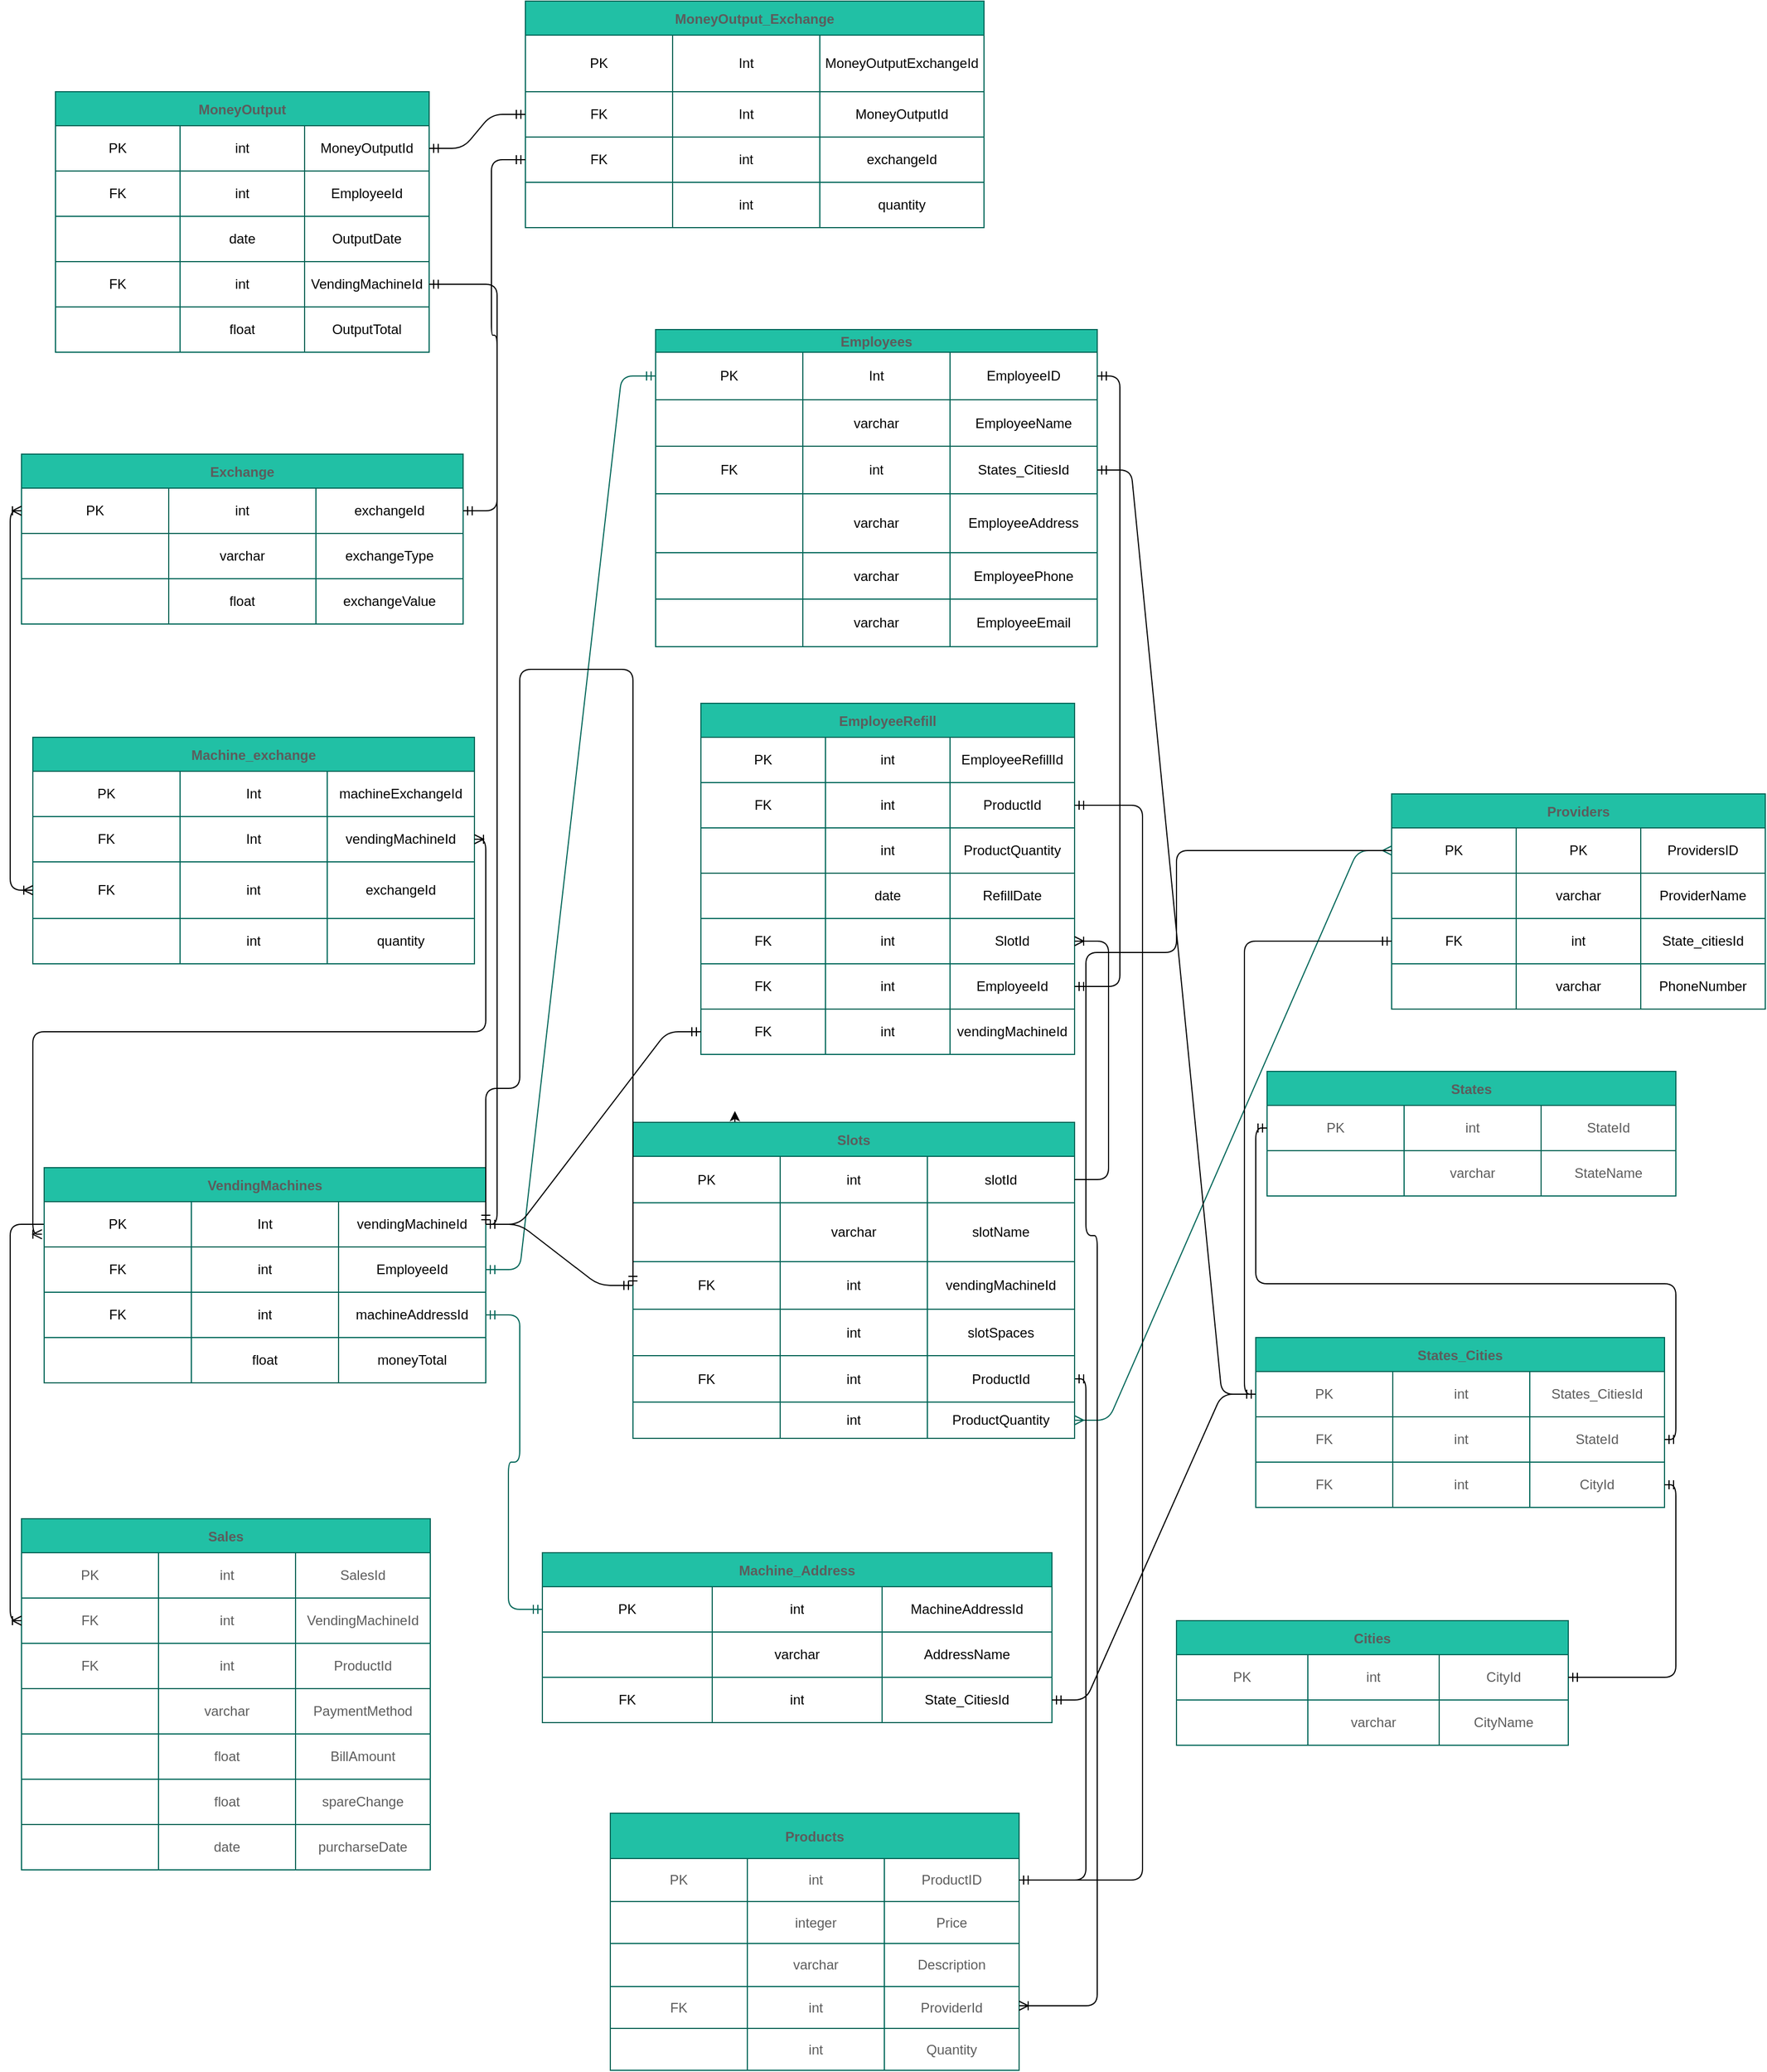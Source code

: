 <mxfile version="15.1.0" type="github">
  <diagram id="R2lEEEUBdFMjLlhIrx00" name="Page-1">
    <mxGraphModel dx="2081" dy="2856" grid="1" gridSize="10" guides="1" tooltips="1" connect="1" arrows="1" fold="1" page="1" pageScale="1" pageWidth="850" pageHeight="1100" math="0" shadow="0" extFonts="Permanent Marker^https://fonts.googleapis.com/css?family=Permanent+Marker">
      <root>
        <mxCell id="0" />
        <mxCell id="1" parent="0" />
        <mxCell id="ifjBBACGsGOTzxo3zQSq-12" value="States" style="shape=table;startSize=30;container=1;collapsible=0;childLayout=tableLayout;fontStyle=1;align=center;pointerEvents=1;fillColor=#21C0A5;strokeColor=#006658;fontColor=#5C5C5C;" parent="1" vertex="1">
          <mxGeometry x="1080" y="-605" width="361" height="110" as="geometry" />
        </mxCell>
        <mxCell id="ifjBBACGsGOTzxo3zQSq-13" value="" style="shape=partialRectangle;html=1;whiteSpace=wrap;collapsible=0;dropTarget=0;pointerEvents=0;fillColor=none;top=0;left=0;bottom=0;right=0;points=[[0,0.5],[1,0.5]];portConstraint=eastwest;strokeColor=#006658;fontColor=#5C5C5C;" parent="ifjBBACGsGOTzxo3zQSq-12" vertex="1">
          <mxGeometry y="30" width="361" height="40" as="geometry" />
        </mxCell>
        <mxCell id="1SZkm42Zkup6ETtp5TUd-131" value="PK" style="shape=partialRectangle;html=1;whiteSpace=wrap;connectable=0;fillColor=none;top=0;left=0;bottom=0;right=0;overflow=hidden;pointerEvents=1;strokeColor=#006658;fontColor=#5C5C5C;" vertex="1" parent="ifjBBACGsGOTzxo3zQSq-13">
          <mxGeometry width="121" height="40" as="geometry" />
        </mxCell>
        <mxCell id="ifjBBACGsGOTzxo3zQSq-14" value="int" style="shape=partialRectangle;html=1;whiteSpace=wrap;connectable=0;fillColor=none;top=0;left=0;bottom=0;right=0;overflow=hidden;pointerEvents=1;strokeColor=#006658;fontColor=#5C5C5C;" parent="ifjBBACGsGOTzxo3zQSq-13" vertex="1">
          <mxGeometry x="121" width="121" height="40" as="geometry" />
        </mxCell>
        <mxCell id="ifjBBACGsGOTzxo3zQSq-15" value="StateId" style="shape=partialRectangle;html=1;whiteSpace=wrap;connectable=0;fillColor=none;top=0;left=0;bottom=0;right=0;overflow=hidden;pointerEvents=1;strokeColor=#006658;fontColor=#5C5C5C;" parent="ifjBBACGsGOTzxo3zQSq-13" vertex="1">
          <mxGeometry x="242" width="119" height="40" as="geometry" />
        </mxCell>
        <mxCell id="ifjBBACGsGOTzxo3zQSq-17" value="" style="shape=partialRectangle;html=1;whiteSpace=wrap;collapsible=0;dropTarget=0;pointerEvents=0;fillColor=none;top=0;left=0;bottom=0;right=0;points=[[0,0.5],[1,0.5]];portConstraint=eastwest;strokeColor=#006658;fontColor=#5C5C5C;" parent="ifjBBACGsGOTzxo3zQSq-12" vertex="1">
          <mxGeometry y="70" width="361" height="40" as="geometry" />
        </mxCell>
        <mxCell id="1SZkm42Zkup6ETtp5TUd-132" style="shape=partialRectangle;html=1;whiteSpace=wrap;connectable=0;fillColor=none;top=0;left=0;bottom=0;right=0;overflow=hidden;pointerEvents=1;strokeColor=#006658;fontColor=#5C5C5C;" vertex="1" parent="ifjBBACGsGOTzxo3zQSq-17">
          <mxGeometry width="121" height="40" as="geometry" />
        </mxCell>
        <mxCell id="ifjBBACGsGOTzxo3zQSq-18" value="varchar" style="shape=partialRectangle;html=1;whiteSpace=wrap;connectable=0;fillColor=none;top=0;left=0;bottom=0;right=0;overflow=hidden;pointerEvents=1;strokeColor=#006658;fontColor=#5C5C5C;" parent="ifjBBACGsGOTzxo3zQSq-17" vertex="1">
          <mxGeometry x="121" width="121" height="40" as="geometry" />
        </mxCell>
        <mxCell id="ifjBBACGsGOTzxo3zQSq-19" value="StateName" style="shape=partialRectangle;html=1;whiteSpace=wrap;connectable=0;fillColor=none;top=0;left=0;bottom=0;right=0;overflow=hidden;pointerEvents=1;strokeColor=#006658;fontColor=#5C5C5C;" parent="ifjBBACGsGOTzxo3zQSq-17" vertex="1">
          <mxGeometry x="242" width="119" height="40" as="geometry" />
        </mxCell>
        <mxCell id="ifjBBACGsGOTzxo3zQSq-25" value="Sales" style="shape=table;startSize=30;container=1;collapsible=0;childLayout=tableLayout;fontStyle=1;align=center;pointerEvents=1;fillColor=#21C0A5;strokeColor=#006658;fontColor=#5C5C5C;" parent="1" vertex="1">
          <mxGeometry x="-20" y="-210" width="361" height="310" as="geometry" />
        </mxCell>
        <mxCell id="ifjBBACGsGOTzxo3zQSq-26" value="" style="shape=partialRectangle;html=1;whiteSpace=wrap;collapsible=0;dropTarget=0;pointerEvents=0;fillColor=none;top=0;left=0;bottom=0;right=0;points=[[0,0.5],[1,0.5]];portConstraint=eastwest;strokeColor=#006658;fontColor=#5C5C5C;" parent="ifjBBACGsGOTzxo3zQSq-25" vertex="1">
          <mxGeometry y="30" width="361" height="40" as="geometry" />
        </mxCell>
        <mxCell id="1SZkm42Zkup6ETtp5TUd-98" value="PK" style="shape=partialRectangle;html=1;whiteSpace=wrap;connectable=0;fillColor=none;top=0;left=0;bottom=0;right=0;overflow=hidden;pointerEvents=1;strokeColor=#006658;fontColor=#5C5C5C;" vertex="1" parent="ifjBBACGsGOTzxo3zQSq-26">
          <mxGeometry width="121" height="40" as="geometry" />
        </mxCell>
        <mxCell id="ifjBBACGsGOTzxo3zQSq-27" value="int" style="shape=partialRectangle;html=1;whiteSpace=wrap;connectable=0;fillColor=none;top=0;left=0;bottom=0;right=0;overflow=hidden;pointerEvents=1;strokeColor=#006658;fontColor=#5C5C5C;" parent="ifjBBACGsGOTzxo3zQSq-26" vertex="1">
          <mxGeometry x="121" width="121" height="40" as="geometry" />
        </mxCell>
        <mxCell id="ifjBBACGsGOTzxo3zQSq-28" value="SalesId" style="shape=partialRectangle;html=1;whiteSpace=wrap;connectable=0;fillColor=none;top=0;left=0;bottom=0;right=0;overflow=hidden;pointerEvents=1;strokeColor=#006658;fontColor=#5C5C5C;" parent="ifjBBACGsGOTzxo3zQSq-26" vertex="1">
          <mxGeometry x="242" width="119" height="40" as="geometry" />
        </mxCell>
        <mxCell id="ifjBBACGsGOTzxo3zQSq-30" value="" style="shape=partialRectangle;html=1;whiteSpace=wrap;collapsible=0;dropTarget=0;pointerEvents=0;fillColor=none;top=0;left=0;bottom=0;right=0;points=[[0,0.5],[1,0.5]];portConstraint=eastwest;strokeColor=#006658;fontColor=#5C5C5C;" parent="ifjBBACGsGOTzxo3zQSq-25" vertex="1">
          <mxGeometry y="70" width="361" height="40" as="geometry" />
        </mxCell>
        <mxCell id="1SZkm42Zkup6ETtp5TUd-99" value="FK" style="shape=partialRectangle;html=1;whiteSpace=wrap;connectable=0;fillColor=none;top=0;left=0;bottom=0;right=0;overflow=hidden;pointerEvents=1;strokeColor=#006658;fontColor=#5C5C5C;" vertex="1" parent="ifjBBACGsGOTzxo3zQSq-30">
          <mxGeometry width="121" height="40" as="geometry" />
        </mxCell>
        <mxCell id="ifjBBACGsGOTzxo3zQSq-31" value="int" style="shape=partialRectangle;html=1;whiteSpace=wrap;connectable=0;fillColor=none;top=0;left=0;bottom=0;right=0;overflow=hidden;pointerEvents=1;strokeColor=#006658;fontColor=#5C5C5C;" parent="ifjBBACGsGOTzxo3zQSq-30" vertex="1">
          <mxGeometry x="121" width="121" height="40" as="geometry" />
        </mxCell>
        <mxCell id="ifjBBACGsGOTzxo3zQSq-32" value="VendingMachineId" style="shape=partialRectangle;html=1;whiteSpace=wrap;connectable=0;fillColor=none;top=0;left=0;bottom=0;right=0;overflow=hidden;pointerEvents=1;strokeColor=#006658;fontColor=#5C5C5C;" parent="ifjBBACGsGOTzxo3zQSq-30" vertex="1">
          <mxGeometry x="242" width="119" height="40" as="geometry" />
        </mxCell>
        <mxCell id="ifjBBACGsGOTzxo3zQSq-34" value="" style="shape=partialRectangle;html=1;whiteSpace=wrap;collapsible=0;dropTarget=0;pointerEvents=0;fillColor=none;top=0;left=0;bottom=0;right=0;points=[[0,0.5],[1,0.5]];portConstraint=eastwest;strokeColor=#006658;fontColor=#5C5C5C;" parent="ifjBBACGsGOTzxo3zQSq-25" vertex="1">
          <mxGeometry y="110" width="361" height="40" as="geometry" />
        </mxCell>
        <mxCell id="1SZkm42Zkup6ETtp5TUd-100" value="FK" style="shape=partialRectangle;html=1;whiteSpace=wrap;connectable=0;fillColor=none;top=0;left=0;bottom=0;right=0;overflow=hidden;pointerEvents=1;strokeColor=#006658;fontColor=#5C5C5C;" vertex="1" parent="ifjBBACGsGOTzxo3zQSq-34">
          <mxGeometry width="121" height="40" as="geometry" />
        </mxCell>
        <mxCell id="ifjBBACGsGOTzxo3zQSq-35" value="int" style="shape=partialRectangle;html=1;whiteSpace=wrap;connectable=0;fillColor=none;top=0;left=0;bottom=0;right=0;overflow=hidden;pointerEvents=1;strokeColor=#006658;fontColor=#5C5C5C;" parent="ifjBBACGsGOTzxo3zQSq-34" vertex="1">
          <mxGeometry x="121" width="121" height="40" as="geometry" />
        </mxCell>
        <mxCell id="ifjBBACGsGOTzxo3zQSq-36" value="ProductId" style="shape=partialRectangle;html=1;whiteSpace=wrap;connectable=0;fillColor=none;top=0;left=0;bottom=0;right=0;overflow=hidden;pointerEvents=1;strokeColor=#006658;fontColor=#5C5C5C;" parent="ifjBBACGsGOTzxo3zQSq-34" vertex="1">
          <mxGeometry x="242" width="119" height="40" as="geometry" />
        </mxCell>
        <mxCell id="yCR35dG03u1cndR3WqiT-17" style="shape=partialRectangle;html=1;whiteSpace=wrap;collapsible=0;dropTarget=0;pointerEvents=0;fillColor=none;top=0;left=0;bottom=0;right=0;points=[[0,0.5],[1,0.5]];portConstraint=eastwest;strokeColor=#006658;fontColor=#5C5C5C;" parent="ifjBBACGsGOTzxo3zQSq-25" vertex="1">
          <mxGeometry y="150" width="361" height="40" as="geometry" />
        </mxCell>
        <mxCell id="1SZkm42Zkup6ETtp5TUd-101" style="shape=partialRectangle;html=1;whiteSpace=wrap;connectable=0;fillColor=none;top=0;left=0;bottom=0;right=0;overflow=hidden;pointerEvents=1;strokeColor=#006658;fontColor=#5C5C5C;" vertex="1" parent="yCR35dG03u1cndR3WqiT-17">
          <mxGeometry width="121" height="40" as="geometry" />
        </mxCell>
        <mxCell id="yCR35dG03u1cndR3WqiT-18" value="varchar" style="shape=partialRectangle;html=1;whiteSpace=wrap;connectable=0;fillColor=none;top=0;left=0;bottom=0;right=0;overflow=hidden;pointerEvents=1;strokeColor=#006658;fontColor=#5C5C5C;" parent="yCR35dG03u1cndR3WqiT-17" vertex="1">
          <mxGeometry x="121" width="121" height="40" as="geometry" />
        </mxCell>
        <mxCell id="yCR35dG03u1cndR3WqiT-19" value="PaymentMethod" style="shape=partialRectangle;html=1;whiteSpace=wrap;connectable=0;fillColor=none;top=0;left=0;bottom=0;right=0;overflow=hidden;pointerEvents=1;strokeColor=#006658;fontColor=#5C5C5C;" parent="yCR35dG03u1cndR3WqiT-17" vertex="1">
          <mxGeometry x="242" width="119" height="40" as="geometry" />
        </mxCell>
        <mxCell id="yCR35dG03u1cndR3WqiT-20" style="shape=partialRectangle;html=1;whiteSpace=wrap;collapsible=0;dropTarget=0;pointerEvents=0;fillColor=none;top=0;left=0;bottom=0;right=0;points=[[0,0.5],[1,0.5]];portConstraint=eastwest;strokeColor=#006658;fontColor=#5C5C5C;" parent="ifjBBACGsGOTzxo3zQSq-25" vertex="1">
          <mxGeometry y="190" width="361" height="40" as="geometry" />
        </mxCell>
        <mxCell id="1SZkm42Zkup6ETtp5TUd-102" style="shape=partialRectangle;html=1;whiteSpace=wrap;connectable=0;fillColor=none;top=0;left=0;bottom=0;right=0;overflow=hidden;pointerEvents=1;strokeColor=#006658;fontColor=#5C5C5C;" vertex="1" parent="yCR35dG03u1cndR3WqiT-20">
          <mxGeometry width="121" height="40" as="geometry" />
        </mxCell>
        <mxCell id="yCR35dG03u1cndR3WqiT-21" value="float" style="shape=partialRectangle;html=1;whiteSpace=wrap;connectable=0;fillColor=none;top=0;left=0;bottom=0;right=0;overflow=hidden;pointerEvents=1;strokeColor=#006658;fontColor=#5C5C5C;" parent="yCR35dG03u1cndR3WqiT-20" vertex="1">
          <mxGeometry x="121" width="121" height="40" as="geometry" />
        </mxCell>
        <mxCell id="yCR35dG03u1cndR3WqiT-22" value="BillAmount" style="shape=partialRectangle;html=1;whiteSpace=wrap;connectable=0;fillColor=none;top=0;left=0;bottom=0;right=0;overflow=hidden;pointerEvents=1;strokeColor=#006658;fontColor=#5C5C5C;" parent="yCR35dG03u1cndR3WqiT-20" vertex="1">
          <mxGeometry x="242" width="119" height="40" as="geometry" />
        </mxCell>
        <mxCell id="yCR35dG03u1cndR3WqiT-23" style="shape=partialRectangle;html=1;whiteSpace=wrap;collapsible=0;dropTarget=0;pointerEvents=0;fillColor=none;top=0;left=0;bottom=0;right=0;points=[[0,0.5],[1,0.5]];portConstraint=eastwest;strokeColor=#006658;fontColor=#5C5C5C;" parent="ifjBBACGsGOTzxo3zQSq-25" vertex="1">
          <mxGeometry y="230" width="361" height="40" as="geometry" />
        </mxCell>
        <mxCell id="1SZkm42Zkup6ETtp5TUd-103" style="shape=partialRectangle;html=1;whiteSpace=wrap;connectable=0;fillColor=none;top=0;left=0;bottom=0;right=0;overflow=hidden;pointerEvents=1;strokeColor=#006658;fontColor=#5C5C5C;" vertex="1" parent="yCR35dG03u1cndR3WqiT-23">
          <mxGeometry width="121" height="40" as="geometry" />
        </mxCell>
        <mxCell id="yCR35dG03u1cndR3WqiT-24" value="float" style="shape=partialRectangle;html=1;whiteSpace=wrap;connectable=0;fillColor=none;top=0;left=0;bottom=0;right=0;overflow=hidden;pointerEvents=1;strokeColor=#006658;fontColor=#5C5C5C;" parent="yCR35dG03u1cndR3WqiT-23" vertex="1">
          <mxGeometry x="121" width="121" height="40" as="geometry" />
        </mxCell>
        <mxCell id="yCR35dG03u1cndR3WqiT-25" value="spareChange" style="shape=partialRectangle;html=1;whiteSpace=wrap;connectable=0;fillColor=none;top=0;left=0;bottom=0;right=0;overflow=hidden;pointerEvents=1;strokeColor=#006658;fontColor=#5C5C5C;" parent="yCR35dG03u1cndR3WqiT-23" vertex="1">
          <mxGeometry x="242" width="119" height="40" as="geometry" />
        </mxCell>
        <mxCell id="1SZkm42Zkup6ETtp5TUd-85" style="shape=partialRectangle;html=1;whiteSpace=wrap;collapsible=0;dropTarget=0;pointerEvents=0;fillColor=none;top=0;left=0;bottom=0;right=0;points=[[0,0.5],[1,0.5]];portConstraint=eastwest;strokeColor=#006658;fontColor=#5C5C5C;" vertex="1" parent="ifjBBACGsGOTzxo3zQSq-25">
          <mxGeometry y="270" width="361" height="40" as="geometry" />
        </mxCell>
        <mxCell id="1SZkm42Zkup6ETtp5TUd-104" style="shape=partialRectangle;html=1;whiteSpace=wrap;connectable=0;fillColor=none;top=0;left=0;bottom=0;right=0;overflow=hidden;pointerEvents=1;strokeColor=#006658;fontColor=#5C5C5C;" vertex="1" parent="1SZkm42Zkup6ETtp5TUd-85">
          <mxGeometry width="121" height="40" as="geometry" />
        </mxCell>
        <mxCell id="1SZkm42Zkup6ETtp5TUd-86" value="date" style="shape=partialRectangle;html=1;whiteSpace=wrap;connectable=0;fillColor=none;top=0;left=0;bottom=0;right=0;overflow=hidden;pointerEvents=1;strokeColor=#006658;fontColor=#5C5C5C;" vertex="1" parent="1SZkm42Zkup6ETtp5TUd-85">
          <mxGeometry x="121" width="121" height="40" as="geometry" />
        </mxCell>
        <mxCell id="1SZkm42Zkup6ETtp5TUd-87" value="purcharseDate" style="shape=partialRectangle;html=1;whiteSpace=wrap;connectable=0;fillColor=none;top=0;left=0;bottom=0;right=0;overflow=hidden;pointerEvents=1;strokeColor=#006658;fontColor=#5C5C5C;" vertex="1" parent="1SZkm42Zkup6ETtp5TUd-85">
          <mxGeometry x="242" width="119" height="40" as="geometry" />
        </mxCell>
        <mxCell id="ifjBBACGsGOTzxo3zQSq-80" value="" style="edgeStyle=entityRelationEdgeStyle;fontSize=12;html=1;endArrow=ERmany;startArrow=ERmany;fontColor=#5C5C5C;strokeColor=#006658;fillColor=#21C0A5;entryX=0;entryY=0.5;entryDx=0;entryDy=0;" parent="1" source="1SZkm42Zkup6ETtp5TUd-187" target="ifjBBACGsGOTzxo3zQSq-98" edge="1">
          <mxGeometry width="100" height="100" relative="1" as="geometry">
            <mxPoint x="775.0" y="-220" as="sourcePoint" />
            <mxPoint x="670" y="-235" as="targetPoint" />
          </mxGeometry>
        </mxCell>
        <mxCell id="ifjBBACGsGOTzxo3zQSq-97" value="Providers" style="shape=table;startSize=30;container=1;collapsible=0;childLayout=tableLayout;fontStyle=1;align=center;pointerEvents=1;rounded=0;sketch=0;fontColor=#5C5C5C;strokeColor=#006658;fillColor=#21C0A5;" parent="1" vertex="1">
          <mxGeometry x="1190" y="-850" width="330" height="190" as="geometry" />
        </mxCell>
        <mxCell id="ifjBBACGsGOTzxo3zQSq-98" value="" style="shape=partialRectangle;html=1;whiteSpace=wrap;collapsible=0;dropTarget=0;pointerEvents=0;fillColor=none;top=0;left=0;bottom=0;right=0;points=[[0,0.5],[1,0.5]];portConstraint=eastwest;" parent="ifjBBACGsGOTzxo3zQSq-97" vertex="1">
          <mxGeometry y="30" width="330" height="40" as="geometry" />
        </mxCell>
        <mxCell id="1SZkm42Zkup6ETtp5TUd-127" value="PK" style="shape=partialRectangle;html=1;whiteSpace=wrap;connectable=0;fillColor=none;top=0;left=0;bottom=0;right=0;overflow=hidden;pointerEvents=1;" vertex="1" parent="ifjBBACGsGOTzxo3zQSq-98">
          <mxGeometry width="110" height="40" as="geometry" />
        </mxCell>
        <mxCell id="ifjBBACGsGOTzxo3zQSq-99" value="PK" style="shape=partialRectangle;html=1;whiteSpace=wrap;connectable=0;fillColor=none;top=0;left=0;bottom=0;right=0;overflow=hidden;pointerEvents=1;" parent="ifjBBACGsGOTzxo3zQSq-98" vertex="1">
          <mxGeometry x="110" width="110" height="40" as="geometry" />
        </mxCell>
        <mxCell id="ifjBBACGsGOTzxo3zQSq-100" value="ProvidersID" style="shape=partialRectangle;html=1;whiteSpace=wrap;connectable=0;fillColor=none;top=0;left=0;bottom=0;right=0;overflow=hidden;pointerEvents=1;" parent="ifjBBACGsGOTzxo3zQSq-98" vertex="1">
          <mxGeometry x="220" width="110" height="40" as="geometry" />
        </mxCell>
        <mxCell id="ifjBBACGsGOTzxo3zQSq-102" value="" style="shape=partialRectangle;html=1;whiteSpace=wrap;collapsible=0;dropTarget=0;pointerEvents=0;fillColor=none;top=0;left=0;bottom=0;right=0;points=[[0,0.5],[1,0.5]];portConstraint=eastwest;" parent="ifjBBACGsGOTzxo3zQSq-97" vertex="1">
          <mxGeometry y="70" width="330" height="40" as="geometry" />
        </mxCell>
        <mxCell id="1SZkm42Zkup6ETtp5TUd-128" style="shape=partialRectangle;html=1;whiteSpace=wrap;connectable=0;fillColor=none;top=0;left=0;bottom=0;right=0;overflow=hidden;pointerEvents=1;" vertex="1" parent="ifjBBACGsGOTzxo3zQSq-102">
          <mxGeometry width="110" height="40" as="geometry" />
        </mxCell>
        <mxCell id="ifjBBACGsGOTzxo3zQSq-103" value="varchar" style="shape=partialRectangle;html=1;whiteSpace=wrap;connectable=0;fillColor=none;top=0;left=0;bottom=0;right=0;overflow=hidden;pointerEvents=1;" parent="ifjBBACGsGOTzxo3zQSq-102" vertex="1">
          <mxGeometry x="110" width="110" height="40" as="geometry" />
        </mxCell>
        <mxCell id="ifjBBACGsGOTzxo3zQSq-104" value="ProviderName" style="shape=partialRectangle;html=1;whiteSpace=wrap;connectable=0;fillColor=none;top=0;left=0;bottom=0;right=0;overflow=hidden;pointerEvents=1;" parent="ifjBBACGsGOTzxo3zQSq-102" vertex="1">
          <mxGeometry x="220" width="110" height="40" as="geometry" />
        </mxCell>
        <mxCell id="ifjBBACGsGOTzxo3zQSq-106" value="" style="shape=partialRectangle;html=1;whiteSpace=wrap;collapsible=0;dropTarget=0;pointerEvents=0;fillColor=none;top=0;left=0;bottom=0;right=0;points=[[0,0.5],[1,0.5]];portConstraint=eastwest;" parent="ifjBBACGsGOTzxo3zQSq-97" vertex="1">
          <mxGeometry y="110" width="330" height="40" as="geometry" />
        </mxCell>
        <mxCell id="1SZkm42Zkup6ETtp5TUd-129" value="FK" style="shape=partialRectangle;html=1;whiteSpace=wrap;connectable=0;fillColor=none;top=0;left=0;bottom=0;right=0;overflow=hidden;pointerEvents=1;" vertex="1" parent="ifjBBACGsGOTzxo3zQSq-106">
          <mxGeometry width="110" height="40" as="geometry" />
        </mxCell>
        <mxCell id="ifjBBACGsGOTzxo3zQSq-107" value="int" style="shape=partialRectangle;html=1;whiteSpace=wrap;connectable=0;fillColor=none;top=0;left=0;bottom=0;right=0;overflow=hidden;pointerEvents=1;" parent="ifjBBACGsGOTzxo3zQSq-106" vertex="1">
          <mxGeometry x="110" width="110" height="40" as="geometry" />
        </mxCell>
        <mxCell id="ifjBBACGsGOTzxo3zQSq-108" value="State_citiesId" style="shape=partialRectangle;html=1;whiteSpace=wrap;connectable=0;fillColor=none;top=0;left=0;bottom=0;right=0;overflow=hidden;pointerEvents=1;" parent="ifjBBACGsGOTzxo3zQSq-106" vertex="1">
          <mxGeometry x="220" width="110" height="40" as="geometry" />
        </mxCell>
        <mxCell id="ifjBBACGsGOTzxo3zQSq-110" style="shape=partialRectangle;html=1;whiteSpace=wrap;collapsible=0;dropTarget=0;pointerEvents=0;fillColor=none;top=0;left=0;bottom=0;right=0;points=[[0,0.5],[1,0.5]];portConstraint=eastwest;" parent="ifjBBACGsGOTzxo3zQSq-97" vertex="1">
          <mxGeometry y="150" width="330" height="40" as="geometry" />
        </mxCell>
        <mxCell id="1SZkm42Zkup6ETtp5TUd-130" style="shape=partialRectangle;html=1;whiteSpace=wrap;connectable=0;fillColor=none;top=0;left=0;bottom=0;right=0;overflow=hidden;pointerEvents=1;" vertex="1" parent="ifjBBACGsGOTzxo3zQSq-110">
          <mxGeometry width="110" height="40" as="geometry" />
        </mxCell>
        <mxCell id="ifjBBACGsGOTzxo3zQSq-111" value="varchar" style="shape=partialRectangle;html=1;whiteSpace=wrap;connectable=0;fillColor=none;top=0;left=0;bottom=0;right=0;overflow=hidden;pointerEvents=1;" parent="ifjBBACGsGOTzxo3zQSq-110" vertex="1">
          <mxGeometry x="110" width="110" height="40" as="geometry" />
        </mxCell>
        <mxCell id="ifjBBACGsGOTzxo3zQSq-112" value="PhoneNumber" style="shape=partialRectangle;html=1;whiteSpace=wrap;connectable=0;fillColor=none;top=0;left=0;bottom=0;right=0;overflow=hidden;pointerEvents=1;" parent="ifjBBACGsGOTzxo3zQSq-110" vertex="1">
          <mxGeometry x="220" width="110" height="40" as="geometry" />
        </mxCell>
        <mxCell id="ifjBBACGsGOTzxo3zQSq-126" value="Machine_Address" style="shape=table;startSize=30;container=1;collapsible=0;childLayout=tableLayout;fontStyle=1;align=center;pointerEvents=1;rounded=0;sketch=0;fontColor=#5C5C5C;strokeColor=#006658;fillColor=#21C0A5;" parent="1" vertex="1">
          <mxGeometry x="440" y="-180" width="450" height="150" as="geometry" />
        </mxCell>
        <mxCell id="ifjBBACGsGOTzxo3zQSq-127" value="" style="shape=partialRectangle;html=1;whiteSpace=wrap;collapsible=0;dropTarget=0;pointerEvents=0;fillColor=none;top=0;left=0;bottom=0;right=0;points=[[0,0.5],[1,0.5]];portConstraint=eastwest;" parent="ifjBBACGsGOTzxo3zQSq-126" vertex="1">
          <mxGeometry y="30" width="450" height="40" as="geometry" />
        </mxCell>
        <mxCell id="1SZkm42Zkup6ETtp5TUd-105" value="PK" style="shape=partialRectangle;html=1;whiteSpace=wrap;connectable=0;fillColor=none;top=0;left=0;bottom=0;right=0;overflow=hidden;pointerEvents=1;" vertex="1" parent="ifjBBACGsGOTzxo3zQSq-127">
          <mxGeometry width="150" height="40" as="geometry" />
        </mxCell>
        <mxCell id="ifjBBACGsGOTzxo3zQSq-128" value="int" style="shape=partialRectangle;html=1;whiteSpace=wrap;connectable=0;fillColor=none;top=0;left=0;bottom=0;right=0;overflow=hidden;pointerEvents=1;" parent="ifjBBACGsGOTzxo3zQSq-127" vertex="1">
          <mxGeometry x="150" width="150" height="40" as="geometry" />
        </mxCell>
        <mxCell id="ifjBBACGsGOTzxo3zQSq-129" value="MachineAddressId" style="shape=partialRectangle;html=1;whiteSpace=wrap;connectable=0;fillColor=none;top=0;left=0;bottom=0;right=0;overflow=hidden;pointerEvents=1;" parent="ifjBBACGsGOTzxo3zQSq-127" vertex="1">
          <mxGeometry x="300" width="150" height="40" as="geometry" />
        </mxCell>
        <mxCell id="ifjBBACGsGOTzxo3zQSq-131" value="" style="shape=partialRectangle;html=1;whiteSpace=wrap;collapsible=0;dropTarget=0;pointerEvents=0;fillColor=none;top=0;left=0;bottom=0;right=0;points=[[0,0.5],[1,0.5]];portConstraint=eastwest;" parent="ifjBBACGsGOTzxo3zQSq-126" vertex="1">
          <mxGeometry y="70" width="450" height="40" as="geometry" />
        </mxCell>
        <mxCell id="1SZkm42Zkup6ETtp5TUd-106" style="shape=partialRectangle;html=1;whiteSpace=wrap;connectable=0;fillColor=none;top=0;left=0;bottom=0;right=0;overflow=hidden;pointerEvents=1;" vertex="1" parent="ifjBBACGsGOTzxo3zQSq-131">
          <mxGeometry width="150" height="40" as="geometry" />
        </mxCell>
        <mxCell id="ifjBBACGsGOTzxo3zQSq-132" value="varchar" style="shape=partialRectangle;html=1;whiteSpace=wrap;connectable=0;fillColor=none;top=0;left=0;bottom=0;right=0;overflow=hidden;pointerEvents=1;" parent="ifjBBACGsGOTzxo3zQSq-131" vertex="1">
          <mxGeometry x="150" width="150" height="40" as="geometry" />
        </mxCell>
        <mxCell id="ifjBBACGsGOTzxo3zQSq-133" value="AddressName" style="shape=partialRectangle;html=1;whiteSpace=wrap;connectable=0;fillColor=none;top=0;left=0;bottom=0;right=0;overflow=hidden;pointerEvents=1;" parent="ifjBBACGsGOTzxo3zQSq-131" vertex="1">
          <mxGeometry x="300" width="150" height="40" as="geometry" />
        </mxCell>
        <mxCell id="ifjBBACGsGOTzxo3zQSq-135" value="" style="shape=partialRectangle;html=1;whiteSpace=wrap;collapsible=0;dropTarget=0;pointerEvents=0;fillColor=none;top=0;left=0;bottom=0;right=0;points=[[0,0.5],[1,0.5]];portConstraint=eastwest;" parent="ifjBBACGsGOTzxo3zQSq-126" vertex="1">
          <mxGeometry y="110" width="450" height="40" as="geometry" />
        </mxCell>
        <mxCell id="1SZkm42Zkup6ETtp5TUd-107" value="FK" style="shape=partialRectangle;html=1;whiteSpace=wrap;connectable=0;fillColor=none;top=0;left=0;bottom=0;right=0;overflow=hidden;pointerEvents=1;" vertex="1" parent="ifjBBACGsGOTzxo3zQSq-135">
          <mxGeometry width="150" height="40" as="geometry" />
        </mxCell>
        <mxCell id="ifjBBACGsGOTzxo3zQSq-136" value="int" style="shape=partialRectangle;html=1;whiteSpace=wrap;connectable=0;fillColor=none;top=0;left=0;bottom=0;right=0;overflow=hidden;pointerEvents=1;" parent="ifjBBACGsGOTzxo3zQSq-135" vertex="1">
          <mxGeometry x="150" width="150" height="40" as="geometry" />
        </mxCell>
        <mxCell id="ifjBBACGsGOTzxo3zQSq-137" value="State_CitiesId" style="shape=partialRectangle;html=1;whiteSpace=wrap;connectable=0;fillColor=none;top=0;left=0;bottom=0;right=0;overflow=hidden;pointerEvents=1;" parent="ifjBBACGsGOTzxo3zQSq-135" vertex="1">
          <mxGeometry x="300" width="150" height="40" as="geometry" />
        </mxCell>
        <mxCell id="ifjBBACGsGOTzxo3zQSq-173" value="Employees" style="shape=table;startSize=20;container=1;collapsible=0;childLayout=tableLayout;fontStyle=1;align=center;pointerEvents=1;rounded=0;sketch=0;fontColor=#5C5C5C;strokeColor=#006658;fillColor=#21C0A5;" parent="1" vertex="1">
          <mxGeometry x="540" y="-1260" width="390" height="280" as="geometry" />
        </mxCell>
        <mxCell id="ifjBBACGsGOTzxo3zQSq-174" value="" style="shape=partialRectangle;html=1;whiteSpace=wrap;collapsible=0;dropTarget=0;pointerEvents=0;fillColor=none;top=0;left=0;bottom=0;right=0;points=[[0,0.5],[1,0.5]];portConstraint=eastwest;" parent="ifjBBACGsGOTzxo3zQSq-173" vertex="1">
          <mxGeometry y="20" width="390" height="42" as="geometry" />
        </mxCell>
        <mxCell id="1SZkm42Zkup6ETtp5TUd-108" value="PK" style="shape=partialRectangle;html=1;whiteSpace=wrap;connectable=0;fillColor=none;top=0;left=0;bottom=0;right=0;overflow=hidden;pointerEvents=1;" vertex="1" parent="ifjBBACGsGOTzxo3zQSq-174">
          <mxGeometry width="130" height="42" as="geometry" />
        </mxCell>
        <mxCell id="ifjBBACGsGOTzxo3zQSq-175" value="Int" style="shape=partialRectangle;html=1;whiteSpace=wrap;connectable=0;fillColor=none;top=0;left=0;bottom=0;right=0;overflow=hidden;pointerEvents=1;" parent="ifjBBACGsGOTzxo3zQSq-174" vertex="1">
          <mxGeometry x="130" width="130" height="42" as="geometry" />
        </mxCell>
        <mxCell id="ifjBBACGsGOTzxo3zQSq-176" value="EmployeeID" style="shape=partialRectangle;html=1;whiteSpace=wrap;connectable=0;fillColor=none;top=0;left=0;bottom=0;right=0;overflow=hidden;pointerEvents=1;" parent="ifjBBACGsGOTzxo3zQSq-174" vertex="1">
          <mxGeometry x="260" width="130" height="42" as="geometry" />
        </mxCell>
        <mxCell id="ifjBBACGsGOTzxo3zQSq-178" value="" style="shape=partialRectangle;html=1;whiteSpace=wrap;collapsible=0;dropTarget=0;pointerEvents=0;fillColor=none;top=0;left=0;bottom=0;right=0;points=[[0,0.5],[1,0.5]];portConstraint=eastwest;" parent="ifjBBACGsGOTzxo3zQSq-173" vertex="1">
          <mxGeometry y="62" width="390" height="41" as="geometry" />
        </mxCell>
        <mxCell id="1SZkm42Zkup6ETtp5TUd-109" style="shape=partialRectangle;html=1;whiteSpace=wrap;connectable=0;fillColor=none;top=0;left=0;bottom=0;right=0;overflow=hidden;pointerEvents=1;" vertex="1" parent="ifjBBACGsGOTzxo3zQSq-178">
          <mxGeometry width="130" height="41" as="geometry" />
        </mxCell>
        <mxCell id="ifjBBACGsGOTzxo3zQSq-179" value="varchar" style="shape=partialRectangle;html=1;whiteSpace=wrap;connectable=0;fillColor=none;top=0;left=0;bottom=0;right=0;overflow=hidden;pointerEvents=1;" parent="ifjBBACGsGOTzxo3zQSq-178" vertex="1">
          <mxGeometry x="130" width="130" height="41" as="geometry" />
        </mxCell>
        <mxCell id="ifjBBACGsGOTzxo3zQSq-180" value="EmployeeName" style="shape=partialRectangle;html=1;whiteSpace=wrap;connectable=0;fillColor=none;top=0;left=0;bottom=0;right=0;overflow=hidden;pointerEvents=1;" parent="ifjBBACGsGOTzxo3zQSq-178" vertex="1">
          <mxGeometry x="260" width="130" height="41" as="geometry" />
        </mxCell>
        <mxCell id="ifjBBACGsGOTzxo3zQSq-182" value="" style="shape=partialRectangle;html=1;whiteSpace=wrap;collapsible=0;dropTarget=0;pointerEvents=0;fillColor=none;top=0;left=0;bottom=0;right=0;points=[[0,0.5],[1,0.5]];portConstraint=eastwest;" parent="ifjBBACGsGOTzxo3zQSq-173" vertex="1">
          <mxGeometry y="103" width="390" height="42" as="geometry" />
        </mxCell>
        <mxCell id="1SZkm42Zkup6ETtp5TUd-110" value="FK" style="shape=partialRectangle;html=1;whiteSpace=wrap;connectable=0;fillColor=none;top=0;left=0;bottom=0;right=0;overflow=hidden;pointerEvents=1;" vertex="1" parent="ifjBBACGsGOTzxo3zQSq-182">
          <mxGeometry width="130" height="42" as="geometry" />
        </mxCell>
        <mxCell id="ifjBBACGsGOTzxo3zQSq-183" value="int" style="shape=partialRectangle;html=1;whiteSpace=wrap;connectable=0;fillColor=none;top=0;left=0;bottom=0;right=0;overflow=hidden;pointerEvents=1;" parent="ifjBBACGsGOTzxo3zQSq-182" vertex="1">
          <mxGeometry x="130" width="130" height="42" as="geometry" />
        </mxCell>
        <mxCell id="ifjBBACGsGOTzxo3zQSq-184" value="States_CitiesId" style="shape=partialRectangle;html=1;whiteSpace=wrap;connectable=0;fillColor=none;top=0;left=0;bottom=0;right=0;overflow=hidden;pointerEvents=1;" parent="ifjBBACGsGOTzxo3zQSq-182" vertex="1">
          <mxGeometry x="260" width="130" height="42" as="geometry" />
        </mxCell>
        <mxCell id="ifjBBACGsGOTzxo3zQSq-188" style="shape=partialRectangle;html=1;whiteSpace=wrap;collapsible=0;dropTarget=0;pointerEvents=0;fillColor=none;top=0;left=0;bottom=0;right=0;points=[[0,0.5],[1,0.5]];portConstraint=eastwest;" parent="ifjBBACGsGOTzxo3zQSq-173" vertex="1">
          <mxGeometry y="145" width="390" height="52" as="geometry" />
        </mxCell>
        <mxCell id="1SZkm42Zkup6ETtp5TUd-111" style="shape=partialRectangle;html=1;whiteSpace=wrap;connectable=0;fillColor=none;top=0;left=0;bottom=0;right=0;overflow=hidden;pointerEvents=1;" vertex="1" parent="ifjBBACGsGOTzxo3zQSq-188">
          <mxGeometry width="130" height="52" as="geometry" />
        </mxCell>
        <mxCell id="ifjBBACGsGOTzxo3zQSq-189" value="varchar" style="shape=partialRectangle;html=1;whiteSpace=wrap;connectable=0;fillColor=none;top=0;left=0;bottom=0;right=0;overflow=hidden;pointerEvents=1;" parent="ifjBBACGsGOTzxo3zQSq-188" vertex="1">
          <mxGeometry x="130" width="130" height="52" as="geometry" />
        </mxCell>
        <mxCell id="ifjBBACGsGOTzxo3zQSq-190" value="EmployeeAddress" style="shape=partialRectangle;html=1;whiteSpace=wrap;connectable=0;fillColor=none;top=0;left=0;bottom=0;right=0;overflow=hidden;pointerEvents=1;" parent="ifjBBACGsGOTzxo3zQSq-188" vertex="1">
          <mxGeometry x="260" width="130" height="52" as="geometry" />
        </mxCell>
        <mxCell id="1SZkm42Zkup6ETtp5TUd-1" style="shape=partialRectangle;html=1;whiteSpace=wrap;collapsible=0;dropTarget=0;pointerEvents=0;fillColor=none;top=0;left=0;bottom=0;right=0;points=[[0,0.5],[1,0.5]];portConstraint=eastwest;" vertex="1" parent="ifjBBACGsGOTzxo3zQSq-173">
          <mxGeometry y="197" width="390" height="41" as="geometry" />
        </mxCell>
        <mxCell id="1SZkm42Zkup6ETtp5TUd-112" style="shape=partialRectangle;html=1;whiteSpace=wrap;connectable=0;fillColor=none;top=0;left=0;bottom=0;right=0;overflow=hidden;pointerEvents=1;" vertex="1" parent="1SZkm42Zkup6ETtp5TUd-1">
          <mxGeometry width="130" height="41" as="geometry" />
        </mxCell>
        <mxCell id="1SZkm42Zkup6ETtp5TUd-2" value="varchar" style="shape=partialRectangle;html=1;whiteSpace=wrap;connectable=0;fillColor=none;top=0;left=0;bottom=0;right=0;overflow=hidden;pointerEvents=1;" vertex="1" parent="1SZkm42Zkup6ETtp5TUd-1">
          <mxGeometry x="130" width="130" height="41" as="geometry" />
        </mxCell>
        <mxCell id="1SZkm42Zkup6ETtp5TUd-3" value="EmployeePhone" style="shape=partialRectangle;html=1;whiteSpace=wrap;connectable=0;fillColor=none;top=0;left=0;bottom=0;right=0;overflow=hidden;pointerEvents=1;" vertex="1" parent="1SZkm42Zkup6ETtp5TUd-1">
          <mxGeometry x="260" width="130" height="41" as="geometry" />
        </mxCell>
        <mxCell id="1SZkm42Zkup6ETtp5TUd-4" style="shape=partialRectangle;html=1;whiteSpace=wrap;collapsible=0;dropTarget=0;pointerEvents=0;fillColor=none;top=0;left=0;bottom=0;right=0;points=[[0,0.5],[1,0.5]];portConstraint=eastwest;" vertex="1" parent="ifjBBACGsGOTzxo3zQSq-173">
          <mxGeometry y="238" width="390" height="42" as="geometry" />
        </mxCell>
        <mxCell id="1SZkm42Zkup6ETtp5TUd-113" style="shape=partialRectangle;html=1;whiteSpace=wrap;connectable=0;fillColor=none;top=0;left=0;bottom=0;right=0;overflow=hidden;pointerEvents=1;" vertex="1" parent="1SZkm42Zkup6ETtp5TUd-4">
          <mxGeometry width="130" height="42" as="geometry" />
        </mxCell>
        <mxCell id="1SZkm42Zkup6ETtp5TUd-5" value="varchar" style="shape=partialRectangle;html=1;whiteSpace=wrap;connectable=0;fillColor=none;top=0;left=0;bottom=0;right=0;overflow=hidden;pointerEvents=1;" vertex="1" parent="1SZkm42Zkup6ETtp5TUd-4">
          <mxGeometry x="130" width="130" height="42" as="geometry" />
        </mxCell>
        <mxCell id="1SZkm42Zkup6ETtp5TUd-6" value="EmployeeEmail" style="shape=partialRectangle;html=1;whiteSpace=wrap;connectable=0;fillColor=none;top=0;left=0;bottom=0;right=0;overflow=hidden;pointerEvents=1;" vertex="1" parent="1SZkm42Zkup6ETtp5TUd-4">
          <mxGeometry x="260" width="130" height="42" as="geometry" />
        </mxCell>
        <mxCell id="ifjBBACGsGOTzxo3zQSq-187" value="" style="edgeStyle=entityRelationEdgeStyle;fontSize=12;html=1;endArrow=ERmandOne;startArrow=ERmandOne;fontColor=#5C5C5C;strokeColor=#006658;fillColor=#21C0A5;exitX=1;exitY=0.5;exitDx=0;exitDy=0;entryX=0;entryY=0.5;entryDx=0;entryDy=0;" parent="1" source="1SZkm42Zkup6ETtp5TUd-58" target="ifjBBACGsGOTzxo3zQSq-174" edge="1">
          <mxGeometry width="100" height="100" relative="1" as="geometry">
            <mxPoint x="260" y="-570" as="sourcePoint" />
            <mxPoint x="430" y="-190" as="targetPoint" />
          </mxGeometry>
        </mxCell>
        <mxCell id="ifjBBACGsGOTzxo3zQSq-191" value="" style="edgeStyle=entityRelationEdgeStyle;fontSize=12;html=1;endArrow=ERmandOne;startArrow=ERmandOne;fontColor=#5C5C5C;strokeColor=#006658;fillColor=#21C0A5;entryX=0;entryY=0.5;entryDx=0;entryDy=0;" parent="1" source="1SZkm42Zkup6ETtp5TUd-61" target="ifjBBACGsGOTzxo3zQSq-127" edge="1">
          <mxGeometry width="100" height="100" relative="1" as="geometry">
            <mxPoint x="260" y="-500" as="sourcePoint" />
            <mxPoint x="390" y="-260" as="targetPoint" />
          </mxGeometry>
        </mxCell>
        <mxCell id="yCR35dG03u1cndR3WqiT-1" value="" style="edgeStyle=orthogonalEdgeStyle;fontSize=12;html=1;endArrow=ERoneToMany;exitX=0;exitY=0.5;exitDx=0;exitDy=0;entryX=0;entryY=0.5;entryDx=0;entryDy=0;" parent="1" source="1SZkm42Zkup6ETtp5TUd-55" target="ifjBBACGsGOTzxo3zQSq-30" edge="1">
          <mxGeometry width="100" height="100" relative="1" as="geometry">
            <mxPoint x="10" y="-600" as="sourcePoint" />
            <mxPoint x="110" y="-270" as="targetPoint" />
          </mxGeometry>
        </mxCell>
        <mxCell id="yCR35dG03u1cndR3WqiT-2" value="Products" style="shape=table;startSize=40;container=1;collapsible=0;childLayout=tableLayout;fontStyle=1;align=center;pointerEvents=1;fillColor=#21C0A5;strokeColor=#006658;fontColor=#5C5C5C;" parent="1" vertex="1">
          <mxGeometry x="500" y="50" width="361" height="227" as="geometry" />
        </mxCell>
        <mxCell id="yCR35dG03u1cndR3WqiT-3" value="" style="shape=partialRectangle;html=1;whiteSpace=wrap;collapsible=0;dropTarget=0;pointerEvents=0;fillColor=none;top=0;left=0;bottom=0;right=0;points=[[0,0.5],[1,0.5]];portConstraint=eastwest;strokeColor=#006658;fontColor=#5C5C5C;" parent="yCR35dG03u1cndR3WqiT-2" vertex="1">
          <mxGeometry y="40" width="361" height="38" as="geometry" />
        </mxCell>
        <mxCell id="1SZkm42Zkup6ETtp5TUd-123" value="PK" style="shape=partialRectangle;html=1;whiteSpace=wrap;connectable=0;fillColor=none;top=0;left=0;bottom=0;right=0;overflow=hidden;pointerEvents=1;strokeColor=#006658;fontColor=#5C5C5C;" vertex="1" parent="yCR35dG03u1cndR3WqiT-3">
          <mxGeometry width="121" height="38" as="geometry" />
        </mxCell>
        <mxCell id="yCR35dG03u1cndR3WqiT-4" value="int" style="shape=partialRectangle;html=1;whiteSpace=wrap;connectable=0;fillColor=none;top=0;left=0;bottom=0;right=0;overflow=hidden;pointerEvents=1;strokeColor=#006658;fontColor=#5C5C5C;" parent="yCR35dG03u1cndR3WqiT-3" vertex="1">
          <mxGeometry x="121" width="121" height="38" as="geometry" />
        </mxCell>
        <mxCell id="yCR35dG03u1cndR3WqiT-5" value="ProductID" style="shape=partialRectangle;html=1;whiteSpace=wrap;connectable=0;fillColor=none;top=0;left=0;bottom=0;right=0;overflow=hidden;pointerEvents=1;strokeColor=#006658;fontColor=#5C5C5C;" parent="yCR35dG03u1cndR3WqiT-3" vertex="1">
          <mxGeometry x="242" width="119" height="38" as="geometry" />
        </mxCell>
        <mxCell id="yCR35dG03u1cndR3WqiT-6" value="" style="shape=partialRectangle;html=1;whiteSpace=wrap;collapsible=0;dropTarget=0;pointerEvents=0;fillColor=none;top=0;left=0;bottom=0;right=0;points=[[0,0.5],[1,0.5]];portConstraint=eastwest;strokeColor=#006658;fontColor=#5C5C5C;" parent="yCR35dG03u1cndR3WqiT-2" vertex="1">
          <mxGeometry y="78" width="361" height="37" as="geometry" />
        </mxCell>
        <mxCell id="1SZkm42Zkup6ETtp5TUd-124" style="shape=partialRectangle;html=1;whiteSpace=wrap;connectable=0;fillColor=none;top=0;left=0;bottom=0;right=0;overflow=hidden;pointerEvents=1;strokeColor=#006658;fontColor=#5C5C5C;" vertex="1" parent="yCR35dG03u1cndR3WqiT-6">
          <mxGeometry width="121" height="37" as="geometry" />
        </mxCell>
        <mxCell id="yCR35dG03u1cndR3WqiT-7" value="integer" style="shape=partialRectangle;html=1;whiteSpace=wrap;connectable=0;fillColor=none;top=0;left=0;bottom=0;right=0;overflow=hidden;pointerEvents=1;strokeColor=#006658;fontColor=#5C5C5C;" parent="yCR35dG03u1cndR3WqiT-6" vertex="1">
          <mxGeometry x="121" width="121" height="37" as="geometry" />
        </mxCell>
        <mxCell id="yCR35dG03u1cndR3WqiT-8" value="Price" style="shape=partialRectangle;html=1;whiteSpace=wrap;connectable=0;fillColor=none;top=0;left=0;bottom=0;right=0;overflow=hidden;pointerEvents=1;strokeColor=#006658;fontColor=#5C5C5C;" parent="yCR35dG03u1cndR3WqiT-6" vertex="1">
          <mxGeometry x="242" width="119" height="37" as="geometry" />
        </mxCell>
        <mxCell id="yCR35dG03u1cndR3WqiT-9" value="" style="shape=partialRectangle;html=1;whiteSpace=wrap;collapsible=0;dropTarget=0;pointerEvents=0;fillColor=none;top=0;left=0;bottom=0;right=0;points=[[0,0.5],[1,0.5]];portConstraint=eastwest;strokeColor=#006658;fontColor=#5C5C5C;" parent="yCR35dG03u1cndR3WqiT-2" vertex="1">
          <mxGeometry y="115" width="361" height="38" as="geometry" />
        </mxCell>
        <mxCell id="1SZkm42Zkup6ETtp5TUd-125" style="shape=partialRectangle;html=1;whiteSpace=wrap;connectable=0;fillColor=none;top=0;left=0;bottom=0;right=0;overflow=hidden;pointerEvents=1;strokeColor=#006658;fontColor=#5C5C5C;" vertex="1" parent="yCR35dG03u1cndR3WqiT-9">
          <mxGeometry width="121" height="38" as="geometry" />
        </mxCell>
        <mxCell id="yCR35dG03u1cndR3WqiT-10" value="varchar" style="shape=partialRectangle;html=1;whiteSpace=wrap;connectable=0;fillColor=none;top=0;left=0;bottom=0;right=0;overflow=hidden;pointerEvents=1;strokeColor=#006658;fontColor=#5C5C5C;" parent="yCR35dG03u1cndR3WqiT-9" vertex="1">
          <mxGeometry x="121" width="121" height="38" as="geometry" />
        </mxCell>
        <mxCell id="yCR35dG03u1cndR3WqiT-11" value="Description" style="shape=partialRectangle;html=1;whiteSpace=wrap;connectable=0;fillColor=none;top=0;left=0;bottom=0;right=0;overflow=hidden;pointerEvents=1;strokeColor=#006658;fontColor=#5C5C5C;" parent="yCR35dG03u1cndR3WqiT-9" vertex="1">
          <mxGeometry x="242" width="119" height="38" as="geometry" />
        </mxCell>
        <mxCell id="yCR35dG03u1cndR3WqiT-12" style="shape=partialRectangle;html=1;whiteSpace=wrap;collapsible=0;dropTarget=0;pointerEvents=0;fillColor=none;top=0;left=0;bottom=0;right=0;points=[[0,0.5],[1,0.5]];portConstraint=eastwest;strokeColor=#006658;fontColor=#5C5C5C;" parent="yCR35dG03u1cndR3WqiT-2" vertex="1">
          <mxGeometry y="153" width="361" height="37" as="geometry" />
        </mxCell>
        <mxCell id="1SZkm42Zkup6ETtp5TUd-126" value="FK" style="shape=partialRectangle;html=1;whiteSpace=wrap;connectable=0;fillColor=none;top=0;left=0;bottom=0;right=0;overflow=hidden;pointerEvents=1;strokeColor=#006658;fontColor=#5C5C5C;" vertex="1" parent="yCR35dG03u1cndR3WqiT-12">
          <mxGeometry width="121" height="37" as="geometry" />
        </mxCell>
        <mxCell id="yCR35dG03u1cndR3WqiT-13" value="int" style="shape=partialRectangle;html=1;whiteSpace=wrap;connectable=0;fillColor=none;top=0;left=0;bottom=0;right=0;overflow=hidden;pointerEvents=1;strokeColor=#006658;fontColor=#5C5C5C;" parent="yCR35dG03u1cndR3WqiT-12" vertex="1">
          <mxGeometry x="121" width="121" height="37" as="geometry" />
        </mxCell>
        <mxCell id="yCR35dG03u1cndR3WqiT-14" value="ProviderId" style="shape=partialRectangle;html=1;whiteSpace=wrap;connectable=0;fillColor=none;top=0;left=0;bottom=0;right=0;overflow=hidden;pointerEvents=1;strokeColor=#006658;fontColor=#5C5C5C;" parent="yCR35dG03u1cndR3WqiT-12" vertex="1">
          <mxGeometry x="242" width="119" height="37" as="geometry" />
        </mxCell>
        <mxCell id="1SZkm42Zkup6ETtp5TUd-142" style="shape=partialRectangle;html=1;whiteSpace=wrap;collapsible=0;dropTarget=0;pointerEvents=0;fillColor=none;top=0;left=0;bottom=0;right=0;points=[[0,0.5],[1,0.5]];portConstraint=eastwest;strokeColor=#006658;fontColor=#5C5C5C;" vertex="1" parent="yCR35dG03u1cndR3WqiT-2">
          <mxGeometry y="190" width="361" height="37" as="geometry" />
        </mxCell>
        <mxCell id="1SZkm42Zkup6ETtp5TUd-143" style="shape=partialRectangle;html=1;whiteSpace=wrap;connectable=0;fillColor=none;top=0;left=0;bottom=0;right=0;overflow=hidden;pointerEvents=1;strokeColor=#006658;fontColor=#5C5C5C;" vertex="1" parent="1SZkm42Zkup6ETtp5TUd-142">
          <mxGeometry width="121" height="37" as="geometry" />
        </mxCell>
        <mxCell id="1SZkm42Zkup6ETtp5TUd-144" value="int" style="shape=partialRectangle;html=1;whiteSpace=wrap;connectable=0;fillColor=none;top=0;left=0;bottom=0;right=0;overflow=hidden;pointerEvents=1;strokeColor=#006658;fontColor=#5C5C5C;" vertex="1" parent="1SZkm42Zkup6ETtp5TUd-142">
          <mxGeometry x="121" width="121" height="37" as="geometry" />
        </mxCell>
        <mxCell id="1SZkm42Zkup6ETtp5TUd-145" value="Quantity" style="shape=partialRectangle;html=1;whiteSpace=wrap;connectable=0;fillColor=none;top=0;left=0;bottom=0;right=0;overflow=hidden;pointerEvents=1;strokeColor=#006658;fontColor=#5C5C5C;" vertex="1" parent="1SZkm42Zkup6ETtp5TUd-142">
          <mxGeometry x="242" width="119" height="37" as="geometry" />
        </mxCell>
        <mxCell id="yCR35dG03u1cndR3WqiT-15" value="" style="edgeStyle=orthogonalEdgeStyle;fontSize=12;html=1;endArrow=ERoneToMany;exitX=0;exitY=0.5;exitDx=0;exitDy=0;" parent="1" source="ifjBBACGsGOTzxo3zQSq-98" target="yCR35dG03u1cndR3WqiT-12" edge="1">
          <mxGeometry width="100" height="100" relative="1" as="geometry">
            <mxPoint x="790" y="-430" as="sourcePoint" />
            <mxPoint x="980" y="210" as="targetPoint" />
            <Array as="points">
              <mxPoint x="1000" y="-710" />
              <mxPoint x="920" y="-710" />
              <mxPoint x="920" y="-460" />
              <mxPoint x="930" y="-460" />
              <mxPoint x="930" y="220" />
            </Array>
          </mxGeometry>
        </mxCell>
        <mxCell id="yCR35dG03u1cndR3WqiT-40" value="" style="edgeStyle=entityRelationEdgeStyle;fontSize=12;html=1;endArrow=ERmandOne;startArrow=ERmandOne;entryX=0;entryY=0.5;entryDx=0;entryDy=0;exitX=1;exitY=0.5;exitDx=0;exitDy=0;" parent="1" source="1SZkm42Zkup6ETtp5TUd-55" target="1SZkm42Zkup6ETtp5TUd-155" edge="1">
          <mxGeometry width="100" height="100" relative="1" as="geometry">
            <mxPoint x="270" y="-600" as="sourcePoint" />
            <mxPoint x="527.5" y="-470" as="targetPoint" />
          </mxGeometry>
        </mxCell>
        <mxCell id="yCR35dG03u1cndR3WqiT-41" value="" style="edgeStyle=orthogonalEdgeStyle;fontSize=12;html=1;endArrow=ERmandOne;startArrow=ERmandOne;exitX=1;exitY=0.5;exitDx=0;exitDy=0;entryX=1;entryY=0.5;entryDx=0;entryDy=0;" parent="1" source="yCR35dG03u1cndR3WqiT-3" target="1SZkm42Zkup6ETtp5TUd-183" edge="1">
          <mxGeometry width="100" height="100" relative="1" as="geometry">
            <mxPoint x="760" y="120" as="sourcePoint" />
            <mxPoint x="802.5" y="-430" as="targetPoint" />
          </mxGeometry>
        </mxCell>
        <mxCell id="yCR35dG03u1cndR3WqiT-42" value="Cities" style="shape=table;startSize=30;container=1;collapsible=0;childLayout=tableLayout;fontStyle=1;align=center;pointerEvents=1;fillColor=#21C0A5;strokeColor=#006658;fontColor=#5C5C5C;" parent="1" vertex="1">
          <mxGeometry x="1000" y="-120" width="346" height="110" as="geometry" />
        </mxCell>
        <mxCell id="yCR35dG03u1cndR3WqiT-43" value="" style="shape=partialRectangle;html=1;whiteSpace=wrap;collapsible=0;dropTarget=0;pointerEvents=0;fillColor=none;top=0;left=0;bottom=0;right=0;points=[[0,0.5],[1,0.5]];portConstraint=eastwest;strokeColor=#006658;fontColor=#5C5C5C;" parent="yCR35dG03u1cndR3WqiT-42" vertex="1">
          <mxGeometry y="30" width="346" height="40" as="geometry" />
        </mxCell>
        <mxCell id="1SZkm42Zkup6ETtp5TUd-133" value="PK" style="shape=partialRectangle;html=1;whiteSpace=wrap;connectable=0;fillColor=none;top=0;left=0;bottom=0;right=0;overflow=hidden;pointerEvents=1;strokeColor=#006658;fontColor=#5C5C5C;" vertex="1" parent="yCR35dG03u1cndR3WqiT-43">
          <mxGeometry width="116" height="40" as="geometry" />
        </mxCell>
        <mxCell id="yCR35dG03u1cndR3WqiT-44" value="int" style="shape=partialRectangle;html=1;whiteSpace=wrap;connectable=0;fillColor=none;top=0;left=0;bottom=0;right=0;overflow=hidden;pointerEvents=1;strokeColor=#006658;fontColor=#5C5C5C;" parent="yCR35dG03u1cndR3WqiT-43" vertex="1">
          <mxGeometry x="116" width="116" height="40" as="geometry" />
        </mxCell>
        <mxCell id="yCR35dG03u1cndR3WqiT-45" value="CityId" style="shape=partialRectangle;html=1;whiteSpace=wrap;connectable=0;fillColor=none;top=0;left=0;bottom=0;right=0;overflow=hidden;pointerEvents=1;strokeColor=#006658;fontColor=#5C5C5C;" parent="yCR35dG03u1cndR3WqiT-43" vertex="1">
          <mxGeometry x="232" width="114" height="40" as="geometry" />
        </mxCell>
        <mxCell id="yCR35dG03u1cndR3WqiT-46" value="" style="shape=partialRectangle;html=1;whiteSpace=wrap;collapsible=0;dropTarget=0;pointerEvents=0;fillColor=none;top=0;left=0;bottom=0;right=0;points=[[0,0.5],[1,0.5]];portConstraint=eastwest;strokeColor=#006658;fontColor=#5C5C5C;" parent="yCR35dG03u1cndR3WqiT-42" vertex="1">
          <mxGeometry y="70" width="346" height="40" as="geometry" />
        </mxCell>
        <mxCell id="1SZkm42Zkup6ETtp5TUd-134" style="shape=partialRectangle;html=1;whiteSpace=wrap;connectable=0;fillColor=none;top=0;left=0;bottom=0;right=0;overflow=hidden;pointerEvents=1;strokeColor=#006658;fontColor=#5C5C5C;" vertex="1" parent="yCR35dG03u1cndR3WqiT-46">
          <mxGeometry width="116" height="40" as="geometry" />
        </mxCell>
        <mxCell id="yCR35dG03u1cndR3WqiT-47" value="varchar" style="shape=partialRectangle;html=1;whiteSpace=wrap;connectable=0;fillColor=none;top=0;left=0;bottom=0;right=0;overflow=hidden;pointerEvents=1;strokeColor=#006658;fontColor=#5C5C5C;" parent="yCR35dG03u1cndR3WqiT-46" vertex="1">
          <mxGeometry x="116" width="116" height="40" as="geometry" />
        </mxCell>
        <mxCell id="yCR35dG03u1cndR3WqiT-48" value="CityName" style="shape=partialRectangle;html=1;whiteSpace=wrap;connectable=0;fillColor=none;top=0;left=0;bottom=0;right=0;overflow=hidden;pointerEvents=1;strokeColor=#006658;fontColor=#5C5C5C;" parent="yCR35dG03u1cndR3WqiT-46" vertex="1">
          <mxGeometry x="232" width="114" height="40" as="geometry" />
        </mxCell>
        <mxCell id="yCR35dG03u1cndR3WqiT-53" value="States_Cities" style="shape=table;startSize=30;container=1;collapsible=0;childLayout=tableLayout;fontStyle=1;align=center;pointerEvents=1;fillColor=#21C0A5;strokeColor=#006658;fontColor=#5C5C5C;" parent="1" vertex="1">
          <mxGeometry x="1070" y="-370" width="361" height="150" as="geometry" />
        </mxCell>
        <mxCell id="yCR35dG03u1cndR3WqiT-54" value="" style="shape=partialRectangle;html=1;whiteSpace=wrap;collapsible=0;dropTarget=0;pointerEvents=0;fillColor=none;top=0;left=0;bottom=0;right=0;points=[[0,0.5],[1,0.5]];portConstraint=eastwest;strokeColor=#006658;fontColor=#5C5C5C;" parent="yCR35dG03u1cndR3WqiT-53" vertex="1">
          <mxGeometry y="30" width="361" height="40" as="geometry" />
        </mxCell>
        <mxCell id="1SZkm42Zkup6ETtp5TUd-135" value="PK" style="shape=partialRectangle;html=1;whiteSpace=wrap;connectable=0;fillColor=none;top=0;left=0;bottom=0;right=0;overflow=hidden;pointerEvents=1;strokeColor=#006658;fontColor=#5C5C5C;" vertex="1" parent="yCR35dG03u1cndR3WqiT-54">
          <mxGeometry width="121" height="40" as="geometry" />
        </mxCell>
        <mxCell id="yCR35dG03u1cndR3WqiT-55" value="int" style="shape=partialRectangle;html=1;whiteSpace=wrap;connectable=0;fillColor=none;top=0;left=0;bottom=0;right=0;overflow=hidden;pointerEvents=1;strokeColor=#006658;fontColor=#5C5C5C;" parent="yCR35dG03u1cndR3WqiT-54" vertex="1">
          <mxGeometry x="121" width="121" height="40" as="geometry" />
        </mxCell>
        <mxCell id="yCR35dG03u1cndR3WqiT-56" value="States_CitiesId" style="shape=partialRectangle;html=1;whiteSpace=wrap;connectable=0;fillColor=none;top=0;left=0;bottom=0;right=0;overflow=hidden;pointerEvents=1;strokeColor=#006658;fontColor=#5C5C5C;" parent="yCR35dG03u1cndR3WqiT-54" vertex="1">
          <mxGeometry x="242" width="119" height="40" as="geometry" />
        </mxCell>
        <mxCell id="yCR35dG03u1cndR3WqiT-57" value="" style="shape=partialRectangle;html=1;whiteSpace=wrap;collapsible=0;dropTarget=0;pointerEvents=0;fillColor=none;top=0;left=0;bottom=0;right=0;points=[[0,0.5],[1,0.5]];portConstraint=eastwest;strokeColor=#006658;fontColor=#5C5C5C;" parent="yCR35dG03u1cndR3WqiT-53" vertex="1">
          <mxGeometry y="70" width="361" height="40" as="geometry" />
        </mxCell>
        <mxCell id="1SZkm42Zkup6ETtp5TUd-136" value="FK" style="shape=partialRectangle;html=1;whiteSpace=wrap;connectable=0;fillColor=none;top=0;left=0;bottom=0;right=0;overflow=hidden;pointerEvents=1;strokeColor=#006658;fontColor=#5C5C5C;" vertex="1" parent="yCR35dG03u1cndR3WqiT-57">
          <mxGeometry width="121" height="40" as="geometry" />
        </mxCell>
        <mxCell id="yCR35dG03u1cndR3WqiT-58" value="int" style="shape=partialRectangle;html=1;whiteSpace=wrap;connectable=0;fillColor=none;top=0;left=0;bottom=0;right=0;overflow=hidden;pointerEvents=1;strokeColor=#006658;fontColor=#5C5C5C;" parent="yCR35dG03u1cndR3WqiT-57" vertex="1">
          <mxGeometry x="121" width="121" height="40" as="geometry" />
        </mxCell>
        <mxCell id="yCR35dG03u1cndR3WqiT-59" value="StateId" style="shape=partialRectangle;html=1;whiteSpace=wrap;connectable=0;fillColor=none;top=0;left=0;bottom=0;right=0;overflow=hidden;pointerEvents=1;strokeColor=#006658;fontColor=#5C5C5C;" parent="yCR35dG03u1cndR3WqiT-57" vertex="1">
          <mxGeometry x="242" width="119" height="40" as="geometry" />
        </mxCell>
        <mxCell id="yCR35dG03u1cndR3WqiT-60" style="shape=partialRectangle;html=1;whiteSpace=wrap;collapsible=0;dropTarget=0;pointerEvents=0;fillColor=none;top=0;left=0;bottom=0;right=0;points=[[0,0.5],[1,0.5]];portConstraint=eastwest;strokeColor=#006658;fontColor=#5C5C5C;" parent="yCR35dG03u1cndR3WqiT-53" vertex="1">
          <mxGeometry y="110" width="361" height="40" as="geometry" />
        </mxCell>
        <mxCell id="1SZkm42Zkup6ETtp5TUd-137" value="FK" style="shape=partialRectangle;html=1;whiteSpace=wrap;connectable=0;fillColor=none;top=0;left=0;bottom=0;right=0;overflow=hidden;pointerEvents=1;strokeColor=#006658;fontColor=#5C5C5C;" vertex="1" parent="yCR35dG03u1cndR3WqiT-60">
          <mxGeometry width="121" height="40" as="geometry" />
        </mxCell>
        <mxCell id="yCR35dG03u1cndR3WqiT-61" value="int" style="shape=partialRectangle;html=1;whiteSpace=wrap;connectable=0;fillColor=none;top=0;left=0;bottom=0;right=0;overflow=hidden;pointerEvents=1;strokeColor=#006658;fontColor=#5C5C5C;" parent="yCR35dG03u1cndR3WqiT-60" vertex="1">
          <mxGeometry x="121" width="121" height="40" as="geometry" />
        </mxCell>
        <mxCell id="yCR35dG03u1cndR3WqiT-62" value="CityId" style="shape=partialRectangle;html=1;whiteSpace=wrap;connectable=0;fillColor=none;top=0;left=0;bottom=0;right=0;overflow=hidden;pointerEvents=1;strokeColor=#006658;fontColor=#5C5C5C;" parent="yCR35dG03u1cndR3WqiT-60" vertex="1">
          <mxGeometry x="242" width="119" height="40" as="geometry" />
        </mxCell>
        <mxCell id="yCR35dG03u1cndR3WqiT-64" value="" style="edgeStyle=orthogonalEdgeStyle;fontSize=12;html=1;endArrow=ERmandOne;startArrow=ERmandOne;entryX=1;entryY=0.5;entryDx=0;entryDy=0;exitX=1;exitY=0.5;exitDx=0;exitDy=0;" parent="1" source="yCR35dG03u1cndR3WqiT-60" target="yCR35dG03u1cndR3WqiT-43" edge="1">
          <mxGeometry width="100" height="100" relative="1" as="geometry">
            <mxPoint x="1110" y="20" as="sourcePoint" />
            <mxPoint x="1210" y="-80" as="targetPoint" />
          </mxGeometry>
        </mxCell>
        <mxCell id="yCR35dG03u1cndR3WqiT-65" value="" style="edgeStyle=orthogonalEdgeStyle;fontSize=12;html=1;endArrow=ERmandOne;startArrow=ERmandOne;exitX=1;exitY=0.5;exitDx=0;exitDy=0;entryX=0;entryY=0.5;entryDx=0;entryDy=0;" parent="1" source="yCR35dG03u1cndR3WqiT-57" target="ifjBBACGsGOTzxo3zQSq-13" edge="1">
          <mxGeometry width="100" height="100" relative="1" as="geometry">
            <mxPoint x="1120" y="-370" as="sourcePoint" />
            <mxPoint x="1220" y="-340" as="targetPoint" />
          </mxGeometry>
        </mxCell>
        <mxCell id="yCR35dG03u1cndR3WqiT-66" value="" style="edgeStyle=entityRelationEdgeStyle;fontSize=12;html=1;endArrow=ERmandOne;startArrow=ERmandOne;entryX=0;entryY=0.5;entryDx=0;entryDy=0;exitX=1;exitY=0.5;exitDx=0;exitDy=0;" parent="1" source="ifjBBACGsGOTzxo3zQSq-135" target="yCR35dG03u1cndR3WqiT-54" edge="1">
          <mxGeometry width="100" height="100" relative="1" as="geometry">
            <mxPoint x="830" y="-60" as="sourcePoint" />
            <mxPoint x="910" y="40" as="targetPoint" />
          </mxGeometry>
        </mxCell>
        <mxCell id="yCR35dG03u1cndR3WqiT-67" value="" style="edgeStyle=entityRelationEdgeStyle;fontSize=12;html=1;endArrow=ERmandOne;startArrow=ERmandOne;exitX=1;exitY=0.5;exitDx=0;exitDy=0;entryX=0;entryY=0.5;entryDx=0;entryDy=0;" parent="1" source="ifjBBACGsGOTzxo3zQSq-182" target="yCR35dG03u1cndR3WqiT-54" edge="1">
          <mxGeometry width="100" height="100" relative="1" as="geometry">
            <mxPoint x="810" y="-255" as="sourcePoint" />
            <mxPoint x="905" y="-510" as="targetPoint" />
          </mxGeometry>
        </mxCell>
        <mxCell id="1SZkm42Zkup6ETtp5TUd-7" value="" style="edgeStyle=orthogonalEdgeStyle;fontSize=12;html=1;endArrow=ERmandOne;startArrow=ERmandOne;entryX=0;entryY=0.5;entryDx=0;entryDy=0;exitX=0;exitY=0.5;exitDx=0;exitDy=0;" edge="1" parent="1" source="ifjBBACGsGOTzxo3zQSq-106" target="yCR35dG03u1cndR3WqiT-54">
          <mxGeometry width="100" height="100" relative="1" as="geometry">
            <mxPoint x="840" y="-440" as="sourcePoint" />
            <mxPoint x="970" y="-420" as="targetPoint" />
          </mxGeometry>
        </mxCell>
        <mxCell id="1SZkm42Zkup6ETtp5TUd-21" value="Exchange" style="shape=table;startSize=30;container=1;collapsible=0;childLayout=tableLayout;fontStyle=1;align=center;pointerEvents=1;rounded=0;sketch=0;fontColor=#5C5C5C;strokeColor=#006658;fillColor=#21C0A5;" vertex="1" parent="1">
          <mxGeometry x="-20" y="-1150" width="390" height="150" as="geometry" />
        </mxCell>
        <mxCell id="1SZkm42Zkup6ETtp5TUd-22" value="" style="shape=partialRectangle;html=1;whiteSpace=wrap;collapsible=0;dropTarget=0;pointerEvents=0;fillColor=none;top=0;left=0;bottom=0;right=0;points=[[0,0.5],[1,0.5]];portConstraint=eastwest;" vertex="1" parent="1SZkm42Zkup6ETtp5TUd-21">
          <mxGeometry y="30" width="390" height="40" as="geometry" />
        </mxCell>
        <mxCell id="1SZkm42Zkup6ETtp5TUd-88" value="&lt;span&gt;PK&lt;/span&gt;" style="shape=partialRectangle;html=1;whiteSpace=wrap;connectable=0;fillColor=none;top=0;left=0;bottom=0;right=0;overflow=hidden;pointerEvents=1;" vertex="1" parent="1SZkm42Zkup6ETtp5TUd-22">
          <mxGeometry width="130" height="40" as="geometry" />
        </mxCell>
        <mxCell id="1SZkm42Zkup6ETtp5TUd-23" value="int" style="shape=partialRectangle;html=1;whiteSpace=wrap;connectable=0;fillColor=none;top=0;left=0;bottom=0;right=0;overflow=hidden;pointerEvents=1;" vertex="1" parent="1SZkm42Zkup6ETtp5TUd-22">
          <mxGeometry x="130" width="130" height="40" as="geometry" />
        </mxCell>
        <mxCell id="1SZkm42Zkup6ETtp5TUd-24" value="exchangeId" style="shape=partialRectangle;html=1;whiteSpace=wrap;connectable=0;fillColor=none;top=0;left=0;bottom=0;right=0;overflow=hidden;pointerEvents=1;" vertex="1" parent="1SZkm42Zkup6ETtp5TUd-22">
          <mxGeometry x="260" width="130" height="40" as="geometry" />
        </mxCell>
        <mxCell id="1SZkm42Zkup6ETtp5TUd-25" value="" style="shape=partialRectangle;html=1;whiteSpace=wrap;collapsible=0;dropTarget=0;pointerEvents=0;fillColor=none;top=0;left=0;bottom=0;right=0;points=[[0,0.5],[1,0.5]];portConstraint=eastwest;" vertex="1" parent="1SZkm42Zkup6ETtp5TUd-21">
          <mxGeometry y="70" width="390" height="40" as="geometry" />
        </mxCell>
        <mxCell id="1SZkm42Zkup6ETtp5TUd-89" style="shape=partialRectangle;html=1;whiteSpace=wrap;connectable=0;fillColor=none;top=0;left=0;bottom=0;right=0;overflow=hidden;pointerEvents=1;" vertex="1" parent="1SZkm42Zkup6ETtp5TUd-25">
          <mxGeometry width="130" height="40" as="geometry" />
        </mxCell>
        <mxCell id="1SZkm42Zkup6ETtp5TUd-26" value="varchar" style="shape=partialRectangle;html=1;whiteSpace=wrap;connectable=0;fillColor=none;top=0;left=0;bottom=0;right=0;overflow=hidden;pointerEvents=1;" vertex="1" parent="1SZkm42Zkup6ETtp5TUd-25">
          <mxGeometry x="130" width="130" height="40" as="geometry" />
        </mxCell>
        <mxCell id="1SZkm42Zkup6ETtp5TUd-27" value="exchangeType" style="shape=partialRectangle;html=1;whiteSpace=wrap;connectable=0;fillColor=none;top=0;left=0;bottom=0;right=0;overflow=hidden;pointerEvents=1;" vertex="1" parent="1SZkm42Zkup6ETtp5TUd-25">
          <mxGeometry x="260" width="130" height="40" as="geometry" />
        </mxCell>
        <mxCell id="1SZkm42Zkup6ETtp5TUd-28" value="" style="shape=partialRectangle;html=1;whiteSpace=wrap;collapsible=0;dropTarget=0;pointerEvents=0;fillColor=none;top=0;left=0;bottom=0;right=0;points=[[0,0.5],[1,0.5]];portConstraint=eastwest;" vertex="1" parent="1SZkm42Zkup6ETtp5TUd-21">
          <mxGeometry y="110" width="390" height="40" as="geometry" />
        </mxCell>
        <mxCell id="1SZkm42Zkup6ETtp5TUd-90" style="shape=partialRectangle;html=1;whiteSpace=wrap;connectable=0;fillColor=none;top=0;left=0;bottom=0;right=0;overflow=hidden;pointerEvents=1;" vertex="1" parent="1SZkm42Zkup6ETtp5TUd-28">
          <mxGeometry width="130" height="40" as="geometry" />
        </mxCell>
        <mxCell id="1SZkm42Zkup6ETtp5TUd-29" value="float" style="shape=partialRectangle;html=1;whiteSpace=wrap;connectable=0;fillColor=none;top=0;left=0;bottom=0;right=0;overflow=hidden;pointerEvents=1;" vertex="1" parent="1SZkm42Zkup6ETtp5TUd-28">
          <mxGeometry x="130" width="130" height="40" as="geometry" />
        </mxCell>
        <mxCell id="1SZkm42Zkup6ETtp5TUd-30" value="exchangeValue" style="shape=partialRectangle;html=1;whiteSpace=wrap;connectable=0;fillColor=none;top=0;left=0;bottom=0;right=0;overflow=hidden;pointerEvents=1;" vertex="1" parent="1SZkm42Zkup6ETtp5TUd-28">
          <mxGeometry x="260" width="130" height="40" as="geometry" />
        </mxCell>
        <mxCell id="1SZkm42Zkup6ETtp5TUd-40" value="Machine_exchange" style="shape=table;startSize=30;container=1;collapsible=0;childLayout=tableLayout;fontStyle=1;align=center;pointerEvents=1;rounded=0;sketch=0;fontColor=#5C5C5C;strokeColor=#006658;fillColor=#21C0A5;" vertex="1" parent="1">
          <mxGeometry x="-10" y="-900" width="390" height="200" as="geometry" />
        </mxCell>
        <mxCell id="1SZkm42Zkup6ETtp5TUd-41" value="" style="shape=partialRectangle;html=1;whiteSpace=wrap;collapsible=0;dropTarget=0;pointerEvents=0;fillColor=none;top=0;left=0;bottom=0;right=0;points=[[0,0.5],[1,0.5]];portConstraint=eastwest;" vertex="1" parent="1SZkm42Zkup6ETtp5TUd-40">
          <mxGeometry y="30" width="390" height="40" as="geometry" />
        </mxCell>
        <mxCell id="1SZkm42Zkup6ETtp5TUd-91" value="PK" style="shape=partialRectangle;html=1;whiteSpace=wrap;connectable=0;fillColor=none;top=0;left=0;bottom=0;right=0;overflow=hidden;pointerEvents=1;" vertex="1" parent="1SZkm42Zkup6ETtp5TUd-41">
          <mxGeometry width="130" height="40" as="geometry" />
        </mxCell>
        <mxCell id="1SZkm42Zkup6ETtp5TUd-42" value="Int" style="shape=partialRectangle;html=1;whiteSpace=wrap;connectable=0;fillColor=none;top=0;left=0;bottom=0;right=0;overflow=hidden;pointerEvents=1;" vertex="1" parent="1SZkm42Zkup6ETtp5TUd-41">
          <mxGeometry x="130" width="130" height="40" as="geometry" />
        </mxCell>
        <mxCell id="1SZkm42Zkup6ETtp5TUd-43" value="machineExchangeId" style="shape=partialRectangle;html=1;whiteSpace=wrap;connectable=0;fillColor=none;top=0;left=0;bottom=0;right=0;overflow=hidden;pointerEvents=1;" vertex="1" parent="1SZkm42Zkup6ETtp5TUd-41">
          <mxGeometry x="260" width="130" height="40" as="geometry" />
        </mxCell>
        <mxCell id="1SZkm42Zkup6ETtp5TUd-44" value="" style="shape=partialRectangle;html=1;whiteSpace=wrap;collapsible=0;dropTarget=0;pointerEvents=0;fillColor=none;top=0;left=0;bottom=0;right=0;points=[[0,0.5],[1,0.5]];portConstraint=eastwest;" vertex="1" parent="1SZkm42Zkup6ETtp5TUd-40">
          <mxGeometry y="70" width="390" height="40" as="geometry" />
        </mxCell>
        <mxCell id="1SZkm42Zkup6ETtp5TUd-92" value="FK" style="shape=partialRectangle;html=1;whiteSpace=wrap;connectable=0;fillColor=none;top=0;left=0;bottom=0;right=0;overflow=hidden;pointerEvents=1;" vertex="1" parent="1SZkm42Zkup6ETtp5TUd-44">
          <mxGeometry width="130" height="40" as="geometry" />
        </mxCell>
        <mxCell id="1SZkm42Zkup6ETtp5TUd-45" value="Int" style="shape=partialRectangle;html=1;whiteSpace=wrap;connectable=0;fillColor=none;top=0;left=0;bottom=0;right=0;overflow=hidden;pointerEvents=1;" vertex="1" parent="1SZkm42Zkup6ETtp5TUd-44">
          <mxGeometry x="130" width="130" height="40" as="geometry" />
        </mxCell>
        <mxCell id="1SZkm42Zkup6ETtp5TUd-46" value="vendingMachineId" style="shape=partialRectangle;html=1;whiteSpace=wrap;connectable=0;fillColor=none;top=0;left=0;bottom=0;right=0;overflow=hidden;pointerEvents=1;" vertex="1" parent="1SZkm42Zkup6ETtp5TUd-44">
          <mxGeometry x="260" width="130" height="40" as="geometry" />
        </mxCell>
        <mxCell id="1SZkm42Zkup6ETtp5TUd-47" value="" style="shape=partialRectangle;html=1;whiteSpace=wrap;collapsible=0;dropTarget=0;pointerEvents=0;fillColor=none;top=0;left=0;bottom=0;right=0;points=[[0,0.5],[1,0.5]];portConstraint=eastwest;" vertex="1" parent="1SZkm42Zkup6ETtp5TUd-40">
          <mxGeometry y="110" width="390" height="50" as="geometry" />
        </mxCell>
        <mxCell id="1SZkm42Zkup6ETtp5TUd-93" value="FK" style="shape=partialRectangle;html=1;whiteSpace=wrap;connectable=0;fillColor=none;top=0;left=0;bottom=0;right=0;overflow=hidden;pointerEvents=1;" vertex="1" parent="1SZkm42Zkup6ETtp5TUd-47">
          <mxGeometry width="130" height="50" as="geometry" />
        </mxCell>
        <mxCell id="1SZkm42Zkup6ETtp5TUd-48" value="int" style="shape=partialRectangle;html=1;whiteSpace=wrap;connectable=0;fillColor=none;top=0;left=0;bottom=0;right=0;overflow=hidden;pointerEvents=1;" vertex="1" parent="1SZkm42Zkup6ETtp5TUd-47">
          <mxGeometry x="130" width="130" height="50" as="geometry" />
        </mxCell>
        <mxCell id="1SZkm42Zkup6ETtp5TUd-49" value="exchangeId" style="shape=partialRectangle;html=1;whiteSpace=wrap;connectable=0;fillColor=none;top=0;left=0;bottom=0;right=0;overflow=hidden;pointerEvents=1;" vertex="1" parent="1SZkm42Zkup6ETtp5TUd-47">
          <mxGeometry x="260" width="130" height="50" as="geometry" />
        </mxCell>
        <mxCell id="1SZkm42Zkup6ETtp5TUd-179" style="shape=partialRectangle;html=1;whiteSpace=wrap;collapsible=0;dropTarget=0;pointerEvents=0;fillColor=none;top=0;left=0;bottom=0;right=0;points=[[0,0.5],[1,0.5]];portConstraint=eastwest;" vertex="1" parent="1SZkm42Zkup6ETtp5TUd-40">
          <mxGeometry y="160" width="390" height="40" as="geometry" />
        </mxCell>
        <mxCell id="1SZkm42Zkup6ETtp5TUd-180" style="shape=partialRectangle;html=1;whiteSpace=wrap;connectable=0;fillColor=none;top=0;left=0;bottom=0;right=0;overflow=hidden;pointerEvents=1;" vertex="1" parent="1SZkm42Zkup6ETtp5TUd-179">
          <mxGeometry width="130" height="40" as="geometry" />
        </mxCell>
        <mxCell id="1SZkm42Zkup6ETtp5TUd-181" value="int" style="shape=partialRectangle;html=1;whiteSpace=wrap;connectable=0;fillColor=none;top=0;left=0;bottom=0;right=0;overflow=hidden;pointerEvents=1;" vertex="1" parent="1SZkm42Zkup6ETtp5TUd-179">
          <mxGeometry x="130" width="130" height="40" as="geometry" />
        </mxCell>
        <mxCell id="1SZkm42Zkup6ETtp5TUd-182" value="quantity" style="shape=partialRectangle;html=1;whiteSpace=wrap;connectable=0;fillColor=none;top=0;left=0;bottom=0;right=0;overflow=hidden;pointerEvents=1;" vertex="1" parent="1SZkm42Zkup6ETtp5TUd-179">
          <mxGeometry x="260" width="130" height="40" as="geometry" />
        </mxCell>
        <mxCell id="1SZkm42Zkup6ETtp5TUd-50" value="" style="edgeStyle=orthogonalEdgeStyle;fontSize=12;html=1;endArrow=ERoneToMany;startArrow=ERoneToMany;entryX=0;entryY=0.5;entryDx=0;entryDy=0;exitX=0;exitY=0.5;exitDx=0;exitDy=0;" edge="1" parent="1" source="1SZkm42Zkup6ETtp5TUd-47" target="1SZkm42Zkup6ETtp5TUd-22">
          <mxGeometry width="100" height="100" relative="1" as="geometry">
            <mxPoint x="120" y="-890" as="sourcePoint" />
            <mxPoint x="220" y="-990" as="targetPoint" />
          </mxGeometry>
        </mxCell>
        <mxCell id="1SZkm42Zkup6ETtp5TUd-54" value="VendingMachines" style="shape=table;startSize=30;container=1;collapsible=0;childLayout=tableLayout;fontStyle=1;align=center;pointerEvents=1;rounded=0;sketch=0;fontColor=#5C5C5C;strokeColor=#006658;fillColor=#21C0A5;" vertex="1" parent="1">
          <mxGeometry y="-520" width="390" height="190" as="geometry" />
        </mxCell>
        <mxCell id="1SZkm42Zkup6ETtp5TUd-55" value="" style="shape=partialRectangle;html=1;whiteSpace=wrap;collapsible=0;dropTarget=0;pointerEvents=0;fillColor=none;top=0;left=0;bottom=0;right=0;points=[[0,0.5],[1,0.5]];portConstraint=eastwest;" vertex="1" parent="1SZkm42Zkup6ETtp5TUd-54">
          <mxGeometry y="30" width="390" height="40" as="geometry" />
        </mxCell>
        <mxCell id="1SZkm42Zkup6ETtp5TUd-94" value="PK" style="shape=partialRectangle;html=1;whiteSpace=wrap;connectable=0;fillColor=none;top=0;left=0;bottom=0;right=0;overflow=hidden;pointerEvents=1;" vertex="1" parent="1SZkm42Zkup6ETtp5TUd-55">
          <mxGeometry width="130" height="40" as="geometry" />
        </mxCell>
        <mxCell id="1SZkm42Zkup6ETtp5TUd-56" value="Int" style="shape=partialRectangle;html=1;whiteSpace=wrap;connectable=0;fillColor=none;top=0;left=0;bottom=0;right=0;overflow=hidden;pointerEvents=1;" vertex="1" parent="1SZkm42Zkup6ETtp5TUd-55">
          <mxGeometry x="130" width="130" height="40" as="geometry" />
        </mxCell>
        <mxCell id="1SZkm42Zkup6ETtp5TUd-57" value="vendingMachineId" style="shape=partialRectangle;html=1;whiteSpace=wrap;connectable=0;fillColor=none;top=0;left=0;bottom=0;right=0;overflow=hidden;pointerEvents=1;" vertex="1" parent="1SZkm42Zkup6ETtp5TUd-55">
          <mxGeometry x="260" width="130" height="40" as="geometry" />
        </mxCell>
        <mxCell id="1SZkm42Zkup6ETtp5TUd-58" value="" style="shape=partialRectangle;html=1;whiteSpace=wrap;collapsible=0;dropTarget=0;pointerEvents=0;fillColor=none;top=0;left=0;bottom=0;right=0;points=[[0,0.5],[1,0.5]];portConstraint=eastwest;" vertex="1" parent="1SZkm42Zkup6ETtp5TUd-54">
          <mxGeometry y="70" width="390" height="40" as="geometry" />
        </mxCell>
        <mxCell id="1SZkm42Zkup6ETtp5TUd-95" value="FK" style="shape=partialRectangle;html=1;whiteSpace=wrap;connectable=0;fillColor=none;top=0;left=0;bottom=0;right=0;overflow=hidden;pointerEvents=1;" vertex="1" parent="1SZkm42Zkup6ETtp5TUd-58">
          <mxGeometry width="130" height="40" as="geometry" />
        </mxCell>
        <mxCell id="1SZkm42Zkup6ETtp5TUd-59" value="int" style="shape=partialRectangle;html=1;whiteSpace=wrap;connectable=0;fillColor=none;top=0;left=0;bottom=0;right=0;overflow=hidden;pointerEvents=1;" vertex="1" parent="1SZkm42Zkup6ETtp5TUd-58">
          <mxGeometry x="130" width="130" height="40" as="geometry" />
        </mxCell>
        <mxCell id="1SZkm42Zkup6ETtp5TUd-60" value="EmployeeId" style="shape=partialRectangle;html=1;whiteSpace=wrap;connectable=0;fillColor=none;top=0;left=0;bottom=0;right=0;overflow=hidden;pointerEvents=1;" vertex="1" parent="1SZkm42Zkup6ETtp5TUd-58">
          <mxGeometry x="260" width="130" height="40" as="geometry" />
        </mxCell>
        <mxCell id="1SZkm42Zkup6ETtp5TUd-61" value="" style="shape=partialRectangle;html=1;whiteSpace=wrap;collapsible=0;dropTarget=0;pointerEvents=0;fillColor=none;top=0;left=0;bottom=0;right=0;points=[[0,0.5],[1,0.5]];portConstraint=eastwest;" vertex="1" parent="1SZkm42Zkup6ETtp5TUd-54">
          <mxGeometry y="110" width="390" height="40" as="geometry" />
        </mxCell>
        <mxCell id="1SZkm42Zkup6ETtp5TUd-96" value="FK" style="shape=partialRectangle;html=1;whiteSpace=wrap;connectable=0;fillColor=none;top=0;left=0;bottom=0;right=0;overflow=hidden;pointerEvents=1;" vertex="1" parent="1SZkm42Zkup6ETtp5TUd-61">
          <mxGeometry width="130" height="40" as="geometry" />
        </mxCell>
        <mxCell id="1SZkm42Zkup6ETtp5TUd-62" value="int" style="shape=partialRectangle;html=1;whiteSpace=wrap;connectable=0;fillColor=none;top=0;left=0;bottom=0;right=0;overflow=hidden;pointerEvents=1;" vertex="1" parent="1SZkm42Zkup6ETtp5TUd-61">
          <mxGeometry x="130" width="130" height="40" as="geometry" />
        </mxCell>
        <mxCell id="1SZkm42Zkup6ETtp5TUd-63" value="machineAddressId" style="shape=partialRectangle;html=1;whiteSpace=wrap;connectable=0;fillColor=none;top=0;left=0;bottom=0;right=0;overflow=hidden;pointerEvents=1;" vertex="1" parent="1SZkm42Zkup6ETtp5TUd-61">
          <mxGeometry x="260" width="130" height="40" as="geometry" />
        </mxCell>
        <mxCell id="1SZkm42Zkup6ETtp5TUd-75" style="shape=partialRectangle;html=1;whiteSpace=wrap;collapsible=0;dropTarget=0;pointerEvents=0;fillColor=none;top=0;left=0;bottom=0;right=0;points=[[0,0.5],[1,0.5]];portConstraint=eastwest;" vertex="1" parent="1SZkm42Zkup6ETtp5TUd-54">
          <mxGeometry y="150" width="390" height="40" as="geometry" />
        </mxCell>
        <mxCell id="1SZkm42Zkup6ETtp5TUd-97" style="shape=partialRectangle;html=1;whiteSpace=wrap;connectable=0;fillColor=none;top=0;left=0;bottom=0;right=0;overflow=hidden;pointerEvents=1;" vertex="1" parent="1SZkm42Zkup6ETtp5TUd-75">
          <mxGeometry width="130" height="40" as="geometry" />
        </mxCell>
        <mxCell id="1SZkm42Zkup6ETtp5TUd-76" value="float" style="shape=partialRectangle;html=1;whiteSpace=wrap;connectable=0;fillColor=none;top=0;left=0;bottom=0;right=0;overflow=hidden;pointerEvents=1;" vertex="1" parent="1SZkm42Zkup6ETtp5TUd-75">
          <mxGeometry x="130" width="130" height="40" as="geometry" />
        </mxCell>
        <mxCell id="1SZkm42Zkup6ETtp5TUd-77" value="moneyTotal" style="shape=partialRectangle;html=1;whiteSpace=wrap;connectable=0;fillColor=none;top=0;left=0;bottom=0;right=0;overflow=hidden;pointerEvents=1;" vertex="1" parent="1SZkm42Zkup6ETtp5TUd-75">
          <mxGeometry x="260" width="130" height="40" as="geometry" />
        </mxCell>
        <mxCell id="1SZkm42Zkup6ETtp5TUd-78" value="" style="edgeStyle=orthogonalEdgeStyle;fontSize=12;html=1;endArrow=ERoneToMany;startArrow=ERoneToMany;entryX=1;entryY=0.5;entryDx=0;entryDy=0;exitX=-0.005;exitY=0.72;exitDx=0;exitDy=0;exitPerimeter=0;" edge="1" parent="1" source="1SZkm42Zkup6ETtp5TUd-55" target="1SZkm42Zkup6ETtp5TUd-44">
          <mxGeometry width="100" height="100" relative="1" as="geometry">
            <mxPoint x="260" y="-460" as="sourcePoint" />
            <mxPoint x="240" y="-810" as="targetPoint" />
          </mxGeometry>
        </mxCell>
        <mxCell id="1SZkm42Zkup6ETtp5TUd-243" style="edgeStyle=orthogonalEdgeStyle;rounded=0;orthogonalLoop=1;jettySize=auto;html=1;exitX=0.25;exitY=0;exitDx=0;exitDy=0;" edge="1" parent="1" source="1SZkm42Zkup6ETtp5TUd-146">
          <mxGeometry relative="1" as="geometry">
            <mxPoint x="610" y="-570" as="targetPoint" />
          </mxGeometry>
        </mxCell>
        <mxCell id="1SZkm42Zkup6ETtp5TUd-146" value="Slots" style="shape=table;startSize=30;container=1;collapsible=0;childLayout=tableLayout;fontStyle=1;align=center;pointerEvents=1;rounded=0;sketch=0;fontColor=#5C5C5C;strokeColor=#006658;fillColor=#21C0A5;" vertex="1" parent="1">
          <mxGeometry x="520" y="-560" width="390" height="279" as="geometry" />
        </mxCell>
        <mxCell id="1SZkm42Zkup6ETtp5TUd-147" value="" style="shape=partialRectangle;html=1;whiteSpace=wrap;collapsible=0;dropTarget=0;pointerEvents=0;fillColor=none;top=0;left=0;bottom=0;right=0;points=[[0,0.5],[1,0.5]];portConstraint=eastwest;" vertex="1" parent="1SZkm42Zkup6ETtp5TUd-146">
          <mxGeometry y="30" width="390" height="41" as="geometry" />
        </mxCell>
        <mxCell id="1SZkm42Zkup6ETtp5TUd-148" value="&lt;span&gt;PK&lt;/span&gt;" style="shape=partialRectangle;html=1;whiteSpace=wrap;connectable=0;fillColor=none;top=0;left=0;bottom=0;right=0;overflow=hidden;pointerEvents=1;" vertex="1" parent="1SZkm42Zkup6ETtp5TUd-147">
          <mxGeometry width="130" height="41" as="geometry" />
        </mxCell>
        <mxCell id="1SZkm42Zkup6ETtp5TUd-149" value="int" style="shape=partialRectangle;html=1;whiteSpace=wrap;connectable=0;fillColor=none;top=0;left=0;bottom=0;right=0;overflow=hidden;pointerEvents=1;" vertex="1" parent="1SZkm42Zkup6ETtp5TUd-147">
          <mxGeometry x="130" width="130" height="41" as="geometry" />
        </mxCell>
        <mxCell id="1SZkm42Zkup6ETtp5TUd-150" value="slotId" style="shape=partialRectangle;html=1;whiteSpace=wrap;connectable=0;fillColor=none;top=0;left=0;bottom=0;right=0;overflow=hidden;pointerEvents=1;" vertex="1" parent="1SZkm42Zkup6ETtp5TUd-147">
          <mxGeometry x="260" width="130" height="41" as="geometry" />
        </mxCell>
        <mxCell id="1SZkm42Zkup6ETtp5TUd-151" value="" style="shape=partialRectangle;html=1;whiteSpace=wrap;collapsible=0;dropTarget=0;pointerEvents=0;fillColor=none;top=0;left=0;bottom=0;right=0;points=[[0,0.5],[1,0.5]];portConstraint=eastwest;" vertex="1" parent="1SZkm42Zkup6ETtp5TUd-146">
          <mxGeometry y="71" width="390" height="52" as="geometry" />
        </mxCell>
        <mxCell id="1SZkm42Zkup6ETtp5TUd-152" value="" style="shape=partialRectangle;html=1;whiteSpace=wrap;connectable=0;fillColor=none;top=0;left=0;bottom=0;right=0;overflow=hidden;pointerEvents=1;" vertex="1" parent="1SZkm42Zkup6ETtp5TUd-151">
          <mxGeometry width="130" height="52" as="geometry" />
        </mxCell>
        <mxCell id="1SZkm42Zkup6ETtp5TUd-153" value="varchar" style="shape=partialRectangle;html=1;whiteSpace=wrap;connectable=0;fillColor=none;top=0;left=0;bottom=0;right=0;overflow=hidden;pointerEvents=1;" vertex="1" parent="1SZkm42Zkup6ETtp5TUd-151">
          <mxGeometry x="130" width="130" height="52" as="geometry" />
        </mxCell>
        <mxCell id="1SZkm42Zkup6ETtp5TUd-154" value="slotName" style="shape=partialRectangle;html=1;whiteSpace=wrap;connectable=0;fillColor=none;top=0;left=0;bottom=0;right=0;overflow=hidden;pointerEvents=1;" vertex="1" parent="1SZkm42Zkup6ETtp5TUd-151">
          <mxGeometry x="260" width="130" height="52" as="geometry" />
        </mxCell>
        <mxCell id="1SZkm42Zkup6ETtp5TUd-155" value="" style="shape=partialRectangle;html=1;whiteSpace=wrap;collapsible=0;dropTarget=0;pointerEvents=0;fillColor=none;top=0;left=0;bottom=0;right=0;points=[[0,0.5],[1,0.5]];portConstraint=eastwest;" vertex="1" parent="1SZkm42Zkup6ETtp5TUd-146">
          <mxGeometry y="123" width="390" height="42" as="geometry" />
        </mxCell>
        <mxCell id="1SZkm42Zkup6ETtp5TUd-156" value="FK" style="shape=partialRectangle;html=1;whiteSpace=wrap;connectable=0;fillColor=none;top=0;left=0;bottom=0;right=0;overflow=hidden;pointerEvents=1;" vertex="1" parent="1SZkm42Zkup6ETtp5TUd-155">
          <mxGeometry width="130" height="42" as="geometry" />
        </mxCell>
        <mxCell id="1SZkm42Zkup6ETtp5TUd-157" value="int" style="shape=partialRectangle;html=1;whiteSpace=wrap;connectable=0;fillColor=none;top=0;left=0;bottom=0;right=0;overflow=hidden;pointerEvents=1;" vertex="1" parent="1SZkm42Zkup6ETtp5TUd-155">
          <mxGeometry x="130" width="130" height="42" as="geometry" />
        </mxCell>
        <mxCell id="1SZkm42Zkup6ETtp5TUd-158" value="vendingMachineId" style="shape=partialRectangle;html=1;whiteSpace=wrap;connectable=0;fillColor=none;top=0;left=0;bottom=0;right=0;overflow=hidden;pointerEvents=1;" vertex="1" parent="1SZkm42Zkup6ETtp5TUd-155">
          <mxGeometry x="260" width="130" height="42" as="geometry" />
        </mxCell>
        <mxCell id="1SZkm42Zkup6ETtp5TUd-173" style="shape=partialRectangle;html=1;whiteSpace=wrap;collapsible=0;dropTarget=0;pointerEvents=0;fillColor=none;top=0;left=0;bottom=0;right=0;points=[[0,0.5],[1,0.5]];portConstraint=eastwest;" vertex="1" parent="1SZkm42Zkup6ETtp5TUd-146">
          <mxGeometry y="165" width="390" height="41" as="geometry" />
        </mxCell>
        <mxCell id="1SZkm42Zkup6ETtp5TUd-174" style="shape=partialRectangle;html=1;whiteSpace=wrap;connectable=0;fillColor=none;top=0;left=0;bottom=0;right=0;overflow=hidden;pointerEvents=1;" vertex="1" parent="1SZkm42Zkup6ETtp5TUd-173">
          <mxGeometry width="130" height="41" as="geometry" />
        </mxCell>
        <mxCell id="1SZkm42Zkup6ETtp5TUd-175" value="int" style="shape=partialRectangle;html=1;whiteSpace=wrap;connectable=0;fillColor=none;top=0;left=0;bottom=0;right=0;overflow=hidden;pointerEvents=1;" vertex="1" parent="1SZkm42Zkup6ETtp5TUd-173">
          <mxGeometry x="130" width="130" height="41" as="geometry" />
        </mxCell>
        <mxCell id="1SZkm42Zkup6ETtp5TUd-176" value="slotSpaces" style="shape=partialRectangle;html=1;whiteSpace=wrap;connectable=0;fillColor=none;top=0;left=0;bottom=0;right=0;overflow=hidden;pointerEvents=1;" vertex="1" parent="1SZkm42Zkup6ETtp5TUd-173">
          <mxGeometry x="260" width="130" height="41" as="geometry" />
        </mxCell>
        <mxCell id="1SZkm42Zkup6ETtp5TUd-183" style="shape=partialRectangle;html=1;whiteSpace=wrap;collapsible=0;dropTarget=0;pointerEvents=0;fillColor=none;top=0;left=0;bottom=0;right=0;points=[[0,0.5],[1,0.5]];portConstraint=eastwest;" vertex="1" parent="1SZkm42Zkup6ETtp5TUd-146">
          <mxGeometry y="206" width="390" height="41" as="geometry" />
        </mxCell>
        <mxCell id="1SZkm42Zkup6ETtp5TUd-184" value="FK" style="shape=partialRectangle;html=1;whiteSpace=wrap;connectable=0;fillColor=none;top=0;left=0;bottom=0;right=0;overflow=hidden;pointerEvents=1;" vertex="1" parent="1SZkm42Zkup6ETtp5TUd-183">
          <mxGeometry width="130" height="41" as="geometry" />
        </mxCell>
        <mxCell id="1SZkm42Zkup6ETtp5TUd-185" value="int" style="shape=partialRectangle;html=1;whiteSpace=wrap;connectable=0;fillColor=none;top=0;left=0;bottom=0;right=0;overflow=hidden;pointerEvents=1;" vertex="1" parent="1SZkm42Zkup6ETtp5TUd-183">
          <mxGeometry x="130" width="130" height="41" as="geometry" />
        </mxCell>
        <mxCell id="1SZkm42Zkup6ETtp5TUd-186" value="ProductId" style="shape=partialRectangle;html=1;whiteSpace=wrap;connectable=0;fillColor=none;top=0;left=0;bottom=0;right=0;overflow=hidden;pointerEvents=1;" vertex="1" parent="1SZkm42Zkup6ETtp5TUd-183">
          <mxGeometry x="260" width="130" height="41" as="geometry" />
        </mxCell>
        <mxCell id="1SZkm42Zkup6ETtp5TUd-187" style="shape=partialRectangle;html=1;whiteSpace=wrap;collapsible=0;dropTarget=0;pointerEvents=0;fillColor=none;top=0;left=0;bottom=0;right=0;points=[[0,0.5],[1,0.5]];portConstraint=eastwest;" vertex="1" parent="1SZkm42Zkup6ETtp5TUd-146">
          <mxGeometry y="247" width="390" height="32" as="geometry" />
        </mxCell>
        <mxCell id="1SZkm42Zkup6ETtp5TUd-188" value="" style="shape=partialRectangle;html=1;whiteSpace=wrap;connectable=0;fillColor=none;top=0;left=0;bottom=0;right=0;overflow=hidden;pointerEvents=1;" vertex="1" parent="1SZkm42Zkup6ETtp5TUd-187">
          <mxGeometry width="130" height="32" as="geometry" />
        </mxCell>
        <mxCell id="1SZkm42Zkup6ETtp5TUd-189" value="int" style="shape=partialRectangle;html=1;whiteSpace=wrap;connectable=0;fillColor=none;top=0;left=0;bottom=0;right=0;overflow=hidden;pointerEvents=1;" vertex="1" parent="1SZkm42Zkup6ETtp5TUd-187">
          <mxGeometry x="130" width="130" height="32" as="geometry" />
        </mxCell>
        <mxCell id="1SZkm42Zkup6ETtp5TUd-190" value="ProductQuantity" style="shape=partialRectangle;html=1;whiteSpace=wrap;connectable=0;fillColor=none;top=0;left=0;bottom=0;right=0;overflow=hidden;pointerEvents=1;" vertex="1" parent="1SZkm42Zkup6ETtp5TUd-187">
          <mxGeometry x="260" width="130" height="32" as="geometry" />
        </mxCell>
        <mxCell id="1SZkm42Zkup6ETtp5TUd-178" value="" style="edgeStyle=orthogonalEdgeStyle;fontSize=12;html=1;endArrow=ERmandOne;startArrow=ERmandOne;entryX=0;entryY=0.5;entryDx=0;entryDy=0;exitX=1;exitY=0.5;exitDx=0;exitDy=0;" edge="1" parent="1" source="1SZkm42Zkup6ETtp5TUd-55" target="1SZkm42Zkup6ETtp5TUd-155">
          <mxGeometry width="100" height="100" relative="1" as="geometry">
            <mxPoint x="560" y="-910" as="sourcePoint" />
            <mxPoint x="660" y="-1010" as="targetPoint" />
            <Array as="points">
              <mxPoint x="420" y="-590" />
              <mxPoint x="420" y="-960" />
            </Array>
          </mxGeometry>
        </mxCell>
        <mxCell id="1SZkm42Zkup6ETtp5TUd-213" value="EmployeeRefill" style="shape=table;startSize=30;container=1;collapsible=0;childLayout=tableLayout;fontStyle=1;align=center;pointerEvents=1;rounded=0;sketch=0;fontColor=#5C5C5C;strokeColor=#006658;fillColor=#21C0A5;" vertex="1" parent="1">
          <mxGeometry x="580" y="-930" width="330" height="310" as="geometry" />
        </mxCell>
        <mxCell id="1SZkm42Zkup6ETtp5TUd-214" value="" style="shape=partialRectangle;html=1;whiteSpace=wrap;collapsible=0;dropTarget=0;pointerEvents=0;fillColor=none;top=0;left=0;bottom=0;right=0;points=[[0,0.5],[1,0.5]];portConstraint=eastwest;" vertex="1" parent="1SZkm42Zkup6ETtp5TUd-213">
          <mxGeometry y="30" width="330" height="40" as="geometry" />
        </mxCell>
        <mxCell id="1SZkm42Zkup6ETtp5TUd-215" value="PK" style="shape=partialRectangle;html=1;whiteSpace=wrap;connectable=0;fillColor=none;top=0;left=0;bottom=0;right=0;overflow=hidden;pointerEvents=1;" vertex="1" parent="1SZkm42Zkup6ETtp5TUd-214">
          <mxGeometry width="110" height="40" as="geometry" />
        </mxCell>
        <mxCell id="1SZkm42Zkup6ETtp5TUd-216" value="int" style="shape=partialRectangle;html=1;whiteSpace=wrap;connectable=0;fillColor=none;top=0;left=0;bottom=0;right=0;overflow=hidden;pointerEvents=1;" vertex="1" parent="1SZkm42Zkup6ETtp5TUd-214">
          <mxGeometry x="110" width="110" height="40" as="geometry" />
        </mxCell>
        <mxCell id="1SZkm42Zkup6ETtp5TUd-217" value="EmployeeRefillId" style="shape=partialRectangle;html=1;whiteSpace=wrap;connectable=0;fillColor=none;top=0;left=0;bottom=0;right=0;overflow=hidden;pointerEvents=1;" vertex="1" parent="1SZkm42Zkup6ETtp5TUd-214">
          <mxGeometry x="220" width="110" height="40" as="geometry" />
        </mxCell>
        <mxCell id="1SZkm42Zkup6ETtp5TUd-218" value="" style="shape=partialRectangle;html=1;whiteSpace=wrap;collapsible=0;dropTarget=0;pointerEvents=0;fillColor=none;top=0;left=0;bottom=0;right=0;points=[[0,0.5],[1,0.5]];portConstraint=eastwest;" vertex="1" parent="1SZkm42Zkup6ETtp5TUd-213">
          <mxGeometry y="70" width="330" height="40" as="geometry" />
        </mxCell>
        <mxCell id="1SZkm42Zkup6ETtp5TUd-219" value="FK" style="shape=partialRectangle;html=1;whiteSpace=wrap;connectable=0;fillColor=none;top=0;left=0;bottom=0;right=0;overflow=hidden;pointerEvents=1;" vertex="1" parent="1SZkm42Zkup6ETtp5TUd-218">
          <mxGeometry width="110" height="40" as="geometry" />
        </mxCell>
        <mxCell id="1SZkm42Zkup6ETtp5TUd-220" value="int" style="shape=partialRectangle;html=1;whiteSpace=wrap;connectable=0;fillColor=none;top=0;left=0;bottom=0;right=0;overflow=hidden;pointerEvents=1;" vertex="1" parent="1SZkm42Zkup6ETtp5TUd-218">
          <mxGeometry x="110" width="110" height="40" as="geometry" />
        </mxCell>
        <mxCell id="1SZkm42Zkup6ETtp5TUd-221" value="ProductId" style="shape=partialRectangle;html=1;whiteSpace=wrap;connectable=0;fillColor=none;top=0;left=0;bottom=0;right=0;overflow=hidden;pointerEvents=1;" vertex="1" parent="1SZkm42Zkup6ETtp5TUd-218">
          <mxGeometry x="220" width="110" height="40" as="geometry" />
        </mxCell>
        <mxCell id="1SZkm42Zkup6ETtp5TUd-222" value="" style="shape=partialRectangle;html=1;whiteSpace=wrap;collapsible=0;dropTarget=0;pointerEvents=0;fillColor=none;top=0;left=0;bottom=0;right=0;points=[[0,0.5],[1,0.5]];portConstraint=eastwest;" vertex="1" parent="1SZkm42Zkup6ETtp5TUd-213">
          <mxGeometry y="110" width="330" height="40" as="geometry" />
        </mxCell>
        <mxCell id="1SZkm42Zkup6ETtp5TUd-223" value="" style="shape=partialRectangle;html=1;whiteSpace=wrap;connectable=0;fillColor=none;top=0;left=0;bottom=0;right=0;overflow=hidden;pointerEvents=1;" vertex="1" parent="1SZkm42Zkup6ETtp5TUd-222">
          <mxGeometry width="110" height="40" as="geometry" />
        </mxCell>
        <mxCell id="1SZkm42Zkup6ETtp5TUd-224" value="int" style="shape=partialRectangle;html=1;whiteSpace=wrap;connectable=0;fillColor=none;top=0;left=0;bottom=0;right=0;overflow=hidden;pointerEvents=1;" vertex="1" parent="1SZkm42Zkup6ETtp5TUd-222">
          <mxGeometry x="110" width="110" height="40" as="geometry" />
        </mxCell>
        <mxCell id="1SZkm42Zkup6ETtp5TUd-225" value="ProductQuantity" style="shape=partialRectangle;html=1;whiteSpace=wrap;connectable=0;fillColor=none;top=0;left=0;bottom=0;right=0;overflow=hidden;pointerEvents=1;" vertex="1" parent="1SZkm42Zkup6ETtp5TUd-222">
          <mxGeometry x="220" width="110" height="40" as="geometry" />
        </mxCell>
        <mxCell id="1SZkm42Zkup6ETtp5TUd-226" style="shape=partialRectangle;html=1;whiteSpace=wrap;collapsible=0;dropTarget=0;pointerEvents=0;fillColor=none;top=0;left=0;bottom=0;right=0;points=[[0,0.5],[1,0.5]];portConstraint=eastwest;" vertex="1" parent="1SZkm42Zkup6ETtp5TUd-213">
          <mxGeometry y="150" width="330" height="40" as="geometry" />
        </mxCell>
        <mxCell id="1SZkm42Zkup6ETtp5TUd-227" style="shape=partialRectangle;html=1;whiteSpace=wrap;connectable=0;fillColor=none;top=0;left=0;bottom=0;right=0;overflow=hidden;pointerEvents=1;" vertex="1" parent="1SZkm42Zkup6ETtp5TUd-226">
          <mxGeometry width="110" height="40" as="geometry" />
        </mxCell>
        <mxCell id="1SZkm42Zkup6ETtp5TUd-228" value="date" style="shape=partialRectangle;html=1;whiteSpace=wrap;connectable=0;fillColor=none;top=0;left=0;bottom=0;right=0;overflow=hidden;pointerEvents=1;" vertex="1" parent="1SZkm42Zkup6ETtp5TUd-226">
          <mxGeometry x="110" width="110" height="40" as="geometry" />
        </mxCell>
        <mxCell id="1SZkm42Zkup6ETtp5TUd-229" value="RefillDate" style="shape=partialRectangle;html=1;whiteSpace=wrap;connectable=0;fillColor=none;top=0;left=0;bottom=0;right=0;overflow=hidden;pointerEvents=1;" vertex="1" parent="1SZkm42Zkup6ETtp5TUd-226">
          <mxGeometry x="220" width="110" height="40" as="geometry" />
        </mxCell>
        <mxCell id="1SZkm42Zkup6ETtp5TUd-230" style="shape=partialRectangle;html=1;whiteSpace=wrap;collapsible=0;dropTarget=0;pointerEvents=0;fillColor=none;top=0;left=0;bottom=0;right=0;points=[[0,0.5],[1,0.5]];portConstraint=eastwest;" vertex="1" parent="1SZkm42Zkup6ETtp5TUd-213">
          <mxGeometry y="190" width="330" height="40" as="geometry" />
        </mxCell>
        <mxCell id="1SZkm42Zkup6ETtp5TUd-231" value="FK" style="shape=partialRectangle;html=1;whiteSpace=wrap;connectable=0;fillColor=none;top=0;left=0;bottom=0;right=0;overflow=hidden;pointerEvents=1;" vertex="1" parent="1SZkm42Zkup6ETtp5TUd-230">
          <mxGeometry width="110" height="40" as="geometry" />
        </mxCell>
        <mxCell id="1SZkm42Zkup6ETtp5TUd-232" value="int" style="shape=partialRectangle;html=1;whiteSpace=wrap;connectable=0;fillColor=none;top=0;left=0;bottom=0;right=0;overflow=hidden;pointerEvents=1;" vertex="1" parent="1SZkm42Zkup6ETtp5TUd-230">
          <mxGeometry x="110" width="110" height="40" as="geometry" />
        </mxCell>
        <mxCell id="1SZkm42Zkup6ETtp5TUd-233" value="SlotId" style="shape=partialRectangle;html=1;whiteSpace=wrap;connectable=0;fillColor=none;top=0;left=0;bottom=0;right=0;overflow=hidden;pointerEvents=1;" vertex="1" parent="1SZkm42Zkup6ETtp5TUd-230">
          <mxGeometry x="220" width="110" height="40" as="geometry" />
        </mxCell>
        <mxCell id="1SZkm42Zkup6ETtp5TUd-234" style="shape=partialRectangle;html=1;whiteSpace=wrap;collapsible=0;dropTarget=0;pointerEvents=0;fillColor=none;top=0;left=0;bottom=0;right=0;points=[[0,0.5],[1,0.5]];portConstraint=eastwest;" vertex="1" parent="1SZkm42Zkup6ETtp5TUd-213">
          <mxGeometry y="230" width="330" height="40" as="geometry" />
        </mxCell>
        <mxCell id="1SZkm42Zkup6ETtp5TUd-235" value="FK" style="shape=partialRectangle;html=1;whiteSpace=wrap;connectable=0;fillColor=none;top=0;left=0;bottom=0;right=0;overflow=hidden;pointerEvents=1;" vertex="1" parent="1SZkm42Zkup6ETtp5TUd-234">
          <mxGeometry width="110" height="40" as="geometry" />
        </mxCell>
        <mxCell id="1SZkm42Zkup6ETtp5TUd-236" value="int" style="shape=partialRectangle;html=1;whiteSpace=wrap;connectable=0;fillColor=none;top=0;left=0;bottom=0;right=0;overflow=hidden;pointerEvents=1;" vertex="1" parent="1SZkm42Zkup6ETtp5TUd-234">
          <mxGeometry x="110" width="110" height="40" as="geometry" />
        </mxCell>
        <mxCell id="1SZkm42Zkup6ETtp5TUd-237" value="EmployeeId" style="shape=partialRectangle;html=1;whiteSpace=wrap;connectable=0;fillColor=none;top=0;left=0;bottom=0;right=0;overflow=hidden;pointerEvents=1;" vertex="1" parent="1SZkm42Zkup6ETtp5TUd-234">
          <mxGeometry x="220" width="110" height="40" as="geometry" />
        </mxCell>
        <mxCell id="1SZkm42Zkup6ETtp5TUd-238" style="shape=partialRectangle;html=1;whiteSpace=wrap;collapsible=0;dropTarget=0;pointerEvents=0;fillColor=none;top=0;left=0;bottom=0;right=0;points=[[0,0.5],[1,0.5]];portConstraint=eastwest;" vertex="1" parent="1SZkm42Zkup6ETtp5TUd-213">
          <mxGeometry y="270" width="330" height="40" as="geometry" />
        </mxCell>
        <mxCell id="1SZkm42Zkup6ETtp5TUd-239" value="FK" style="shape=partialRectangle;html=1;whiteSpace=wrap;connectable=0;fillColor=none;top=0;left=0;bottom=0;right=0;overflow=hidden;pointerEvents=1;" vertex="1" parent="1SZkm42Zkup6ETtp5TUd-238">
          <mxGeometry width="110" height="40" as="geometry" />
        </mxCell>
        <mxCell id="1SZkm42Zkup6ETtp5TUd-240" value="int" style="shape=partialRectangle;html=1;whiteSpace=wrap;connectable=0;fillColor=none;top=0;left=0;bottom=0;right=0;overflow=hidden;pointerEvents=1;" vertex="1" parent="1SZkm42Zkup6ETtp5TUd-238">
          <mxGeometry x="110" width="110" height="40" as="geometry" />
        </mxCell>
        <mxCell id="1SZkm42Zkup6ETtp5TUd-241" value="vendingMachineId" style="shape=partialRectangle;html=1;whiteSpace=wrap;connectable=0;fillColor=none;top=0;left=0;bottom=0;right=0;overflow=hidden;pointerEvents=1;" vertex="1" parent="1SZkm42Zkup6ETtp5TUd-238">
          <mxGeometry x="220" width="110" height="40" as="geometry" />
        </mxCell>
        <mxCell id="1SZkm42Zkup6ETtp5TUd-242" value="" style="edgeStyle=entityRelationEdgeStyle;fontSize=12;html=1;endArrow=ERmandOne;startArrow=ERmandOne;exitX=1;exitY=0.5;exitDx=0;exitDy=0;entryX=0;entryY=0.5;entryDx=0;entryDy=0;" edge="1" parent="1" source="1SZkm42Zkup6ETtp5TUd-55" target="1SZkm42Zkup6ETtp5TUd-238">
          <mxGeometry width="100" height="100" relative="1" as="geometry">
            <mxPoint x="425" y="-540" as="sourcePoint" />
            <mxPoint x="525" y="-640" as="targetPoint" />
          </mxGeometry>
        </mxCell>
        <mxCell id="1SZkm42Zkup6ETtp5TUd-244" value="" style="edgeStyle=orthogonalEdgeStyle;fontSize=12;html=1;endArrow=ERmandOne;startArrow=ERmandOne;exitX=1;exitY=0.5;exitDx=0;exitDy=0;entryX=1;entryY=0.5;entryDx=0;entryDy=0;" edge="1" parent="1" source="1SZkm42Zkup6ETtp5TUd-234" target="ifjBBACGsGOTzxo3zQSq-174">
          <mxGeometry width="100" height="100" relative="1" as="geometry">
            <mxPoint x="890" y="-465" as="sourcePoint" />
            <mxPoint x="1080" y="-635" as="targetPoint" />
            <Array as="points">
              <mxPoint x="950" y="-680" />
              <mxPoint x="950" y="-1219" />
            </Array>
          </mxGeometry>
        </mxCell>
        <mxCell id="1SZkm42Zkup6ETtp5TUd-247" value="" style="edgeStyle=entityRelationEdgeStyle;fontSize=12;html=1;endArrow=ERoneToMany;exitX=1;exitY=0.5;exitDx=0;exitDy=0;entryX=1;entryY=0.5;entryDx=0;entryDy=0;" edge="1" parent="1" source="1SZkm42Zkup6ETtp5TUd-147" target="1SZkm42Zkup6ETtp5TUd-230">
          <mxGeometry width="100" height="100" relative="1" as="geometry">
            <mxPoint x="1120" y="-900" as="sourcePoint" />
            <mxPoint x="1220" y="-1000" as="targetPoint" />
          </mxGeometry>
        </mxCell>
        <mxCell id="1SZkm42Zkup6ETtp5TUd-248" value="" style="edgeStyle=orthogonalEdgeStyle;fontSize=12;html=1;endArrow=ERmandOne;startArrow=ERmandOne;entryX=1;entryY=0.5;entryDx=0;entryDy=0;exitX=1;exitY=0.5;exitDx=0;exitDy=0;" edge="1" parent="1" source="yCR35dG03u1cndR3WqiT-3" target="1SZkm42Zkup6ETtp5TUd-218">
          <mxGeometry width="100" height="100" relative="1" as="geometry">
            <mxPoint x="970" y="-410" as="sourcePoint" />
            <mxPoint x="1070" y="-510" as="targetPoint" />
            <Array as="points">
              <mxPoint x="970" y="109" />
              <mxPoint x="970" y="-840" />
            </Array>
          </mxGeometry>
        </mxCell>
        <mxCell id="1SZkm42Zkup6ETtp5TUd-249" value="MoneyOutput" style="shape=table;startSize=30;container=1;collapsible=0;childLayout=tableLayout;fontStyle=1;align=center;pointerEvents=1;rounded=0;sketch=0;fontColor=#5C5C5C;strokeColor=#006658;fillColor=#21C0A5;" vertex="1" parent="1">
          <mxGeometry x="10" y="-1470" width="330" height="230" as="geometry" />
        </mxCell>
        <mxCell id="1SZkm42Zkup6ETtp5TUd-250" value="" style="shape=partialRectangle;html=1;whiteSpace=wrap;collapsible=0;dropTarget=0;pointerEvents=0;fillColor=none;top=0;left=0;bottom=0;right=0;points=[[0,0.5],[1,0.5]];portConstraint=eastwest;" vertex="1" parent="1SZkm42Zkup6ETtp5TUd-249">
          <mxGeometry y="30" width="330" height="40" as="geometry" />
        </mxCell>
        <mxCell id="1SZkm42Zkup6ETtp5TUd-251" value="PK" style="shape=partialRectangle;html=1;whiteSpace=wrap;connectable=0;fillColor=none;top=0;left=0;bottom=0;right=0;overflow=hidden;pointerEvents=1;" vertex="1" parent="1SZkm42Zkup6ETtp5TUd-250">
          <mxGeometry width="110" height="40" as="geometry" />
        </mxCell>
        <mxCell id="1SZkm42Zkup6ETtp5TUd-252" value="int" style="shape=partialRectangle;html=1;whiteSpace=wrap;connectable=0;fillColor=none;top=0;left=0;bottom=0;right=0;overflow=hidden;pointerEvents=1;" vertex="1" parent="1SZkm42Zkup6ETtp5TUd-250">
          <mxGeometry x="110" width="110" height="40" as="geometry" />
        </mxCell>
        <mxCell id="1SZkm42Zkup6ETtp5TUd-253" value="MoneyOutputId" style="shape=partialRectangle;html=1;whiteSpace=wrap;connectable=0;fillColor=none;top=0;left=0;bottom=0;right=0;overflow=hidden;pointerEvents=1;" vertex="1" parent="1SZkm42Zkup6ETtp5TUd-250">
          <mxGeometry x="220" width="110" height="40" as="geometry" />
        </mxCell>
        <mxCell id="1SZkm42Zkup6ETtp5TUd-254" value="" style="shape=partialRectangle;html=1;whiteSpace=wrap;collapsible=0;dropTarget=0;pointerEvents=0;fillColor=none;top=0;left=0;bottom=0;right=0;points=[[0,0.5],[1,0.5]];portConstraint=eastwest;" vertex="1" parent="1SZkm42Zkup6ETtp5TUd-249">
          <mxGeometry y="70" width="330" height="40" as="geometry" />
        </mxCell>
        <mxCell id="1SZkm42Zkup6ETtp5TUd-255" value="FK" style="shape=partialRectangle;html=1;whiteSpace=wrap;connectable=0;fillColor=none;top=0;left=0;bottom=0;right=0;overflow=hidden;pointerEvents=1;" vertex="1" parent="1SZkm42Zkup6ETtp5TUd-254">
          <mxGeometry width="110" height="40" as="geometry" />
        </mxCell>
        <mxCell id="1SZkm42Zkup6ETtp5TUd-256" value="int" style="shape=partialRectangle;html=1;whiteSpace=wrap;connectable=0;fillColor=none;top=0;left=0;bottom=0;right=0;overflow=hidden;pointerEvents=1;" vertex="1" parent="1SZkm42Zkup6ETtp5TUd-254">
          <mxGeometry x="110" width="110" height="40" as="geometry" />
        </mxCell>
        <mxCell id="1SZkm42Zkup6ETtp5TUd-257" value="EmployeeId" style="shape=partialRectangle;html=1;whiteSpace=wrap;connectable=0;fillColor=none;top=0;left=0;bottom=0;right=0;overflow=hidden;pointerEvents=1;" vertex="1" parent="1SZkm42Zkup6ETtp5TUd-254">
          <mxGeometry x="220" width="110" height="40" as="geometry" />
        </mxCell>
        <mxCell id="1SZkm42Zkup6ETtp5TUd-258" value="" style="shape=partialRectangle;html=1;whiteSpace=wrap;collapsible=0;dropTarget=0;pointerEvents=0;fillColor=none;top=0;left=0;bottom=0;right=0;points=[[0,0.5],[1,0.5]];portConstraint=eastwest;" vertex="1" parent="1SZkm42Zkup6ETtp5TUd-249">
          <mxGeometry y="110" width="330" height="40" as="geometry" />
        </mxCell>
        <mxCell id="1SZkm42Zkup6ETtp5TUd-259" value="" style="shape=partialRectangle;html=1;whiteSpace=wrap;connectable=0;fillColor=none;top=0;left=0;bottom=0;right=0;overflow=hidden;pointerEvents=1;" vertex="1" parent="1SZkm42Zkup6ETtp5TUd-258">
          <mxGeometry width="110" height="40" as="geometry" />
        </mxCell>
        <mxCell id="1SZkm42Zkup6ETtp5TUd-260" value="date" style="shape=partialRectangle;html=1;whiteSpace=wrap;connectable=0;fillColor=none;top=0;left=0;bottom=0;right=0;overflow=hidden;pointerEvents=1;" vertex="1" parent="1SZkm42Zkup6ETtp5TUd-258">
          <mxGeometry x="110" width="110" height="40" as="geometry" />
        </mxCell>
        <mxCell id="1SZkm42Zkup6ETtp5TUd-261" value="OutputDate" style="shape=partialRectangle;html=1;whiteSpace=wrap;connectable=0;fillColor=none;top=0;left=0;bottom=0;right=0;overflow=hidden;pointerEvents=1;" vertex="1" parent="1SZkm42Zkup6ETtp5TUd-258">
          <mxGeometry x="220" width="110" height="40" as="geometry" />
        </mxCell>
        <mxCell id="1SZkm42Zkup6ETtp5TUd-262" style="shape=partialRectangle;html=1;whiteSpace=wrap;collapsible=0;dropTarget=0;pointerEvents=0;fillColor=none;top=0;left=0;bottom=0;right=0;points=[[0,0.5],[1,0.5]];portConstraint=eastwest;" vertex="1" parent="1SZkm42Zkup6ETtp5TUd-249">
          <mxGeometry y="150" width="330" height="40" as="geometry" />
        </mxCell>
        <mxCell id="1SZkm42Zkup6ETtp5TUd-263" value="FK" style="shape=partialRectangle;html=1;whiteSpace=wrap;connectable=0;fillColor=none;top=0;left=0;bottom=0;right=0;overflow=hidden;pointerEvents=1;" vertex="1" parent="1SZkm42Zkup6ETtp5TUd-262">
          <mxGeometry width="110" height="40" as="geometry" />
        </mxCell>
        <mxCell id="1SZkm42Zkup6ETtp5TUd-264" value="int" style="shape=partialRectangle;html=1;whiteSpace=wrap;connectable=0;fillColor=none;top=0;left=0;bottom=0;right=0;overflow=hidden;pointerEvents=1;" vertex="1" parent="1SZkm42Zkup6ETtp5TUd-262">
          <mxGeometry x="110" width="110" height="40" as="geometry" />
        </mxCell>
        <mxCell id="1SZkm42Zkup6ETtp5TUd-265" value="VendingMachineId" style="shape=partialRectangle;html=1;whiteSpace=wrap;connectable=0;fillColor=none;top=0;left=0;bottom=0;right=0;overflow=hidden;pointerEvents=1;" vertex="1" parent="1SZkm42Zkup6ETtp5TUd-262">
          <mxGeometry x="220" width="110" height="40" as="geometry" />
        </mxCell>
        <mxCell id="1SZkm42Zkup6ETtp5TUd-295" style="shape=partialRectangle;html=1;whiteSpace=wrap;collapsible=0;dropTarget=0;pointerEvents=0;fillColor=none;top=0;left=0;bottom=0;right=0;points=[[0,0.5],[1,0.5]];portConstraint=eastwest;" vertex="1" parent="1SZkm42Zkup6ETtp5TUd-249">
          <mxGeometry y="190" width="330" height="40" as="geometry" />
        </mxCell>
        <mxCell id="1SZkm42Zkup6ETtp5TUd-296" style="shape=partialRectangle;html=1;whiteSpace=wrap;connectable=0;fillColor=none;top=0;left=0;bottom=0;right=0;overflow=hidden;pointerEvents=1;" vertex="1" parent="1SZkm42Zkup6ETtp5TUd-295">
          <mxGeometry width="110" height="40" as="geometry" />
        </mxCell>
        <mxCell id="1SZkm42Zkup6ETtp5TUd-297" value="float" style="shape=partialRectangle;html=1;whiteSpace=wrap;connectable=0;fillColor=none;top=0;left=0;bottom=0;right=0;overflow=hidden;pointerEvents=1;" vertex="1" parent="1SZkm42Zkup6ETtp5TUd-295">
          <mxGeometry x="110" width="110" height="40" as="geometry" />
        </mxCell>
        <mxCell id="1SZkm42Zkup6ETtp5TUd-298" value="OutputTotal" style="shape=partialRectangle;html=1;whiteSpace=wrap;connectable=0;fillColor=none;top=0;left=0;bottom=0;right=0;overflow=hidden;pointerEvents=1;" vertex="1" parent="1SZkm42Zkup6ETtp5TUd-295">
          <mxGeometry x="220" width="110" height="40" as="geometry" />
        </mxCell>
        <mxCell id="1SZkm42Zkup6ETtp5TUd-299" value="" style="edgeStyle=orthogonalEdgeStyle;fontSize=12;html=1;endArrow=ERmandOne;startArrow=ERmandOne;exitX=1;exitY=0.5;exitDx=0;exitDy=0;" edge="1" parent="1" source="1SZkm42Zkup6ETtp5TUd-55" target="1SZkm42Zkup6ETtp5TUd-262">
          <mxGeometry width="100" height="100" relative="1" as="geometry">
            <mxPoint x="400" y="-1110" as="sourcePoint" />
            <mxPoint x="500" y="-1210" as="targetPoint" />
          </mxGeometry>
        </mxCell>
        <mxCell id="1SZkm42Zkup6ETtp5TUd-300" value="MoneyOutput_Exchange" style="shape=table;startSize=30;container=1;collapsible=0;childLayout=tableLayout;fontStyle=1;align=center;pointerEvents=1;rounded=0;sketch=0;fontColor=#5C5C5C;strokeColor=#006658;fillColor=#21C0A5;" vertex="1" parent="1">
          <mxGeometry x="425" y="-1550" width="405" height="200" as="geometry" />
        </mxCell>
        <mxCell id="1SZkm42Zkup6ETtp5TUd-301" value="" style="shape=partialRectangle;html=1;whiteSpace=wrap;collapsible=0;dropTarget=0;pointerEvents=0;fillColor=none;top=0;left=0;bottom=0;right=0;points=[[0,0.5],[1,0.5]];portConstraint=eastwest;" vertex="1" parent="1SZkm42Zkup6ETtp5TUd-300">
          <mxGeometry y="30" width="405" height="50" as="geometry" />
        </mxCell>
        <mxCell id="1SZkm42Zkup6ETtp5TUd-302" value="PK" style="shape=partialRectangle;html=1;whiteSpace=wrap;connectable=0;fillColor=none;top=0;left=0;bottom=0;right=0;overflow=hidden;pointerEvents=1;" vertex="1" parent="1SZkm42Zkup6ETtp5TUd-301">
          <mxGeometry width="130" height="50" as="geometry" />
        </mxCell>
        <mxCell id="1SZkm42Zkup6ETtp5TUd-303" value="Int" style="shape=partialRectangle;html=1;whiteSpace=wrap;connectable=0;fillColor=none;top=0;left=0;bottom=0;right=0;overflow=hidden;pointerEvents=1;" vertex="1" parent="1SZkm42Zkup6ETtp5TUd-301">
          <mxGeometry x="130" width="130" height="50" as="geometry" />
        </mxCell>
        <mxCell id="1SZkm42Zkup6ETtp5TUd-304" value="MoneyOutputExchangeId" style="shape=partialRectangle;html=1;whiteSpace=wrap;connectable=0;fillColor=none;top=0;left=0;bottom=0;right=0;overflow=hidden;pointerEvents=1;" vertex="1" parent="1SZkm42Zkup6ETtp5TUd-301">
          <mxGeometry x="260" width="145" height="50" as="geometry" />
        </mxCell>
        <mxCell id="1SZkm42Zkup6ETtp5TUd-305" value="" style="shape=partialRectangle;html=1;whiteSpace=wrap;collapsible=0;dropTarget=0;pointerEvents=0;fillColor=none;top=0;left=0;bottom=0;right=0;points=[[0,0.5],[1,0.5]];portConstraint=eastwest;" vertex="1" parent="1SZkm42Zkup6ETtp5TUd-300">
          <mxGeometry y="80" width="405" height="40" as="geometry" />
        </mxCell>
        <mxCell id="1SZkm42Zkup6ETtp5TUd-306" value="FK" style="shape=partialRectangle;html=1;whiteSpace=wrap;connectable=0;fillColor=none;top=0;left=0;bottom=0;right=0;overflow=hidden;pointerEvents=1;" vertex="1" parent="1SZkm42Zkup6ETtp5TUd-305">
          <mxGeometry width="130" height="40" as="geometry" />
        </mxCell>
        <mxCell id="1SZkm42Zkup6ETtp5TUd-307" value="Int" style="shape=partialRectangle;html=1;whiteSpace=wrap;connectable=0;fillColor=none;top=0;left=0;bottom=0;right=0;overflow=hidden;pointerEvents=1;" vertex="1" parent="1SZkm42Zkup6ETtp5TUd-305">
          <mxGeometry x="130" width="130" height="40" as="geometry" />
        </mxCell>
        <mxCell id="1SZkm42Zkup6ETtp5TUd-308" value="MoneyOutputId" style="shape=partialRectangle;html=1;whiteSpace=wrap;connectable=0;fillColor=none;top=0;left=0;bottom=0;right=0;overflow=hidden;pointerEvents=1;" vertex="1" parent="1SZkm42Zkup6ETtp5TUd-305">
          <mxGeometry x="260" width="145" height="40" as="geometry" />
        </mxCell>
        <mxCell id="1SZkm42Zkup6ETtp5TUd-309" value="" style="shape=partialRectangle;html=1;whiteSpace=wrap;collapsible=0;dropTarget=0;pointerEvents=0;fillColor=none;top=0;left=0;bottom=0;right=0;points=[[0,0.5],[1,0.5]];portConstraint=eastwest;" vertex="1" parent="1SZkm42Zkup6ETtp5TUd-300">
          <mxGeometry y="120" width="405" height="40" as="geometry" />
        </mxCell>
        <mxCell id="1SZkm42Zkup6ETtp5TUd-310" value="FK" style="shape=partialRectangle;html=1;whiteSpace=wrap;connectable=0;fillColor=none;top=0;left=0;bottom=0;right=0;overflow=hidden;pointerEvents=1;" vertex="1" parent="1SZkm42Zkup6ETtp5TUd-309">
          <mxGeometry width="130" height="40" as="geometry" />
        </mxCell>
        <mxCell id="1SZkm42Zkup6ETtp5TUd-311" value="int" style="shape=partialRectangle;html=1;whiteSpace=wrap;connectable=0;fillColor=none;top=0;left=0;bottom=0;right=0;overflow=hidden;pointerEvents=1;" vertex="1" parent="1SZkm42Zkup6ETtp5TUd-309">
          <mxGeometry x="130" width="130" height="40" as="geometry" />
        </mxCell>
        <mxCell id="1SZkm42Zkup6ETtp5TUd-312" value="exchangeId" style="shape=partialRectangle;html=1;whiteSpace=wrap;connectable=0;fillColor=none;top=0;left=0;bottom=0;right=0;overflow=hidden;pointerEvents=1;" vertex="1" parent="1SZkm42Zkup6ETtp5TUd-309">
          <mxGeometry x="260" width="145" height="40" as="geometry" />
        </mxCell>
        <mxCell id="1SZkm42Zkup6ETtp5TUd-313" style="shape=partialRectangle;html=1;whiteSpace=wrap;collapsible=0;dropTarget=0;pointerEvents=0;fillColor=none;top=0;left=0;bottom=0;right=0;points=[[0,0.5],[1,0.5]];portConstraint=eastwest;" vertex="1" parent="1SZkm42Zkup6ETtp5TUd-300">
          <mxGeometry y="160" width="405" height="40" as="geometry" />
        </mxCell>
        <mxCell id="1SZkm42Zkup6ETtp5TUd-314" style="shape=partialRectangle;html=1;whiteSpace=wrap;connectable=0;fillColor=none;top=0;left=0;bottom=0;right=0;overflow=hidden;pointerEvents=1;" vertex="1" parent="1SZkm42Zkup6ETtp5TUd-313">
          <mxGeometry width="130" height="40" as="geometry" />
        </mxCell>
        <mxCell id="1SZkm42Zkup6ETtp5TUd-315" value="int" style="shape=partialRectangle;html=1;whiteSpace=wrap;connectable=0;fillColor=none;top=0;left=0;bottom=0;right=0;overflow=hidden;pointerEvents=1;" vertex="1" parent="1SZkm42Zkup6ETtp5TUd-313">
          <mxGeometry x="130" width="130" height="40" as="geometry" />
        </mxCell>
        <mxCell id="1SZkm42Zkup6ETtp5TUd-316" value="quantity" style="shape=partialRectangle;html=1;whiteSpace=wrap;connectable=0;fillColor=none;top=0;left=0;bottom=0;right=0;overflow=hidden;pointerEvents=1;" vertex="1" parent="1SZkm42Zkup6ETtp5TUd-313">
          <mxGeometry x="260" width="145" height="40" as="geometry" />
        </mxCell>
        <mxCell id="1SZkm42Zkup6ETtp5TUd-317" value="" style="edgeStyle=entityRelationEdgeStyle;fontSize=12;html=1;endArrow=ERmandOne;startArrow=ERmandOne;exitX=1;exitY=0.5;exitDx=0;exitDy=0;entryX=0;entryY=0.5;entryDx=0;entryDy=0;" edge="1" parent="1" source="1SZkm42Zkup6ETtp5TUd-250" target="1SZkm42Zkup6ETtp5TUd-305">
          <mxGeometry width="100" height="100" relative="1" as="geometry">
            <mxPoint x="490" y="-1220" as="sourcePoint" />
            <mxPoint x="590" y="-1320" as="targetPoint" />
          </mxGeometry>
        </mxCell>
        <mxCell id="1SZkm42Zkup6ETtp5TUd-318" value="" style="edgeStyle=entityRelationEdgeStyle;fontSize=12;html=1;endArrow=ERmandOne;startArrow=ERmandOne;" edge="1" parent="1" source="1SZkm42Zkup6ETtp5TUd-22" target="1SZkm42Zkup6ETtp5TUd-309">
          <mxGeometry width="100" height="100" relative="1" as="geometry">
            <mxPoint x="410" y="-1030" as="sourcePoint" />
            <mxPoint x="510" y="-1130" as="targetPoint" />
          </mxGeometry>
        </mxCell>
      </root>
    </mxGraphModel>
  </diagram>
</mxfile>
